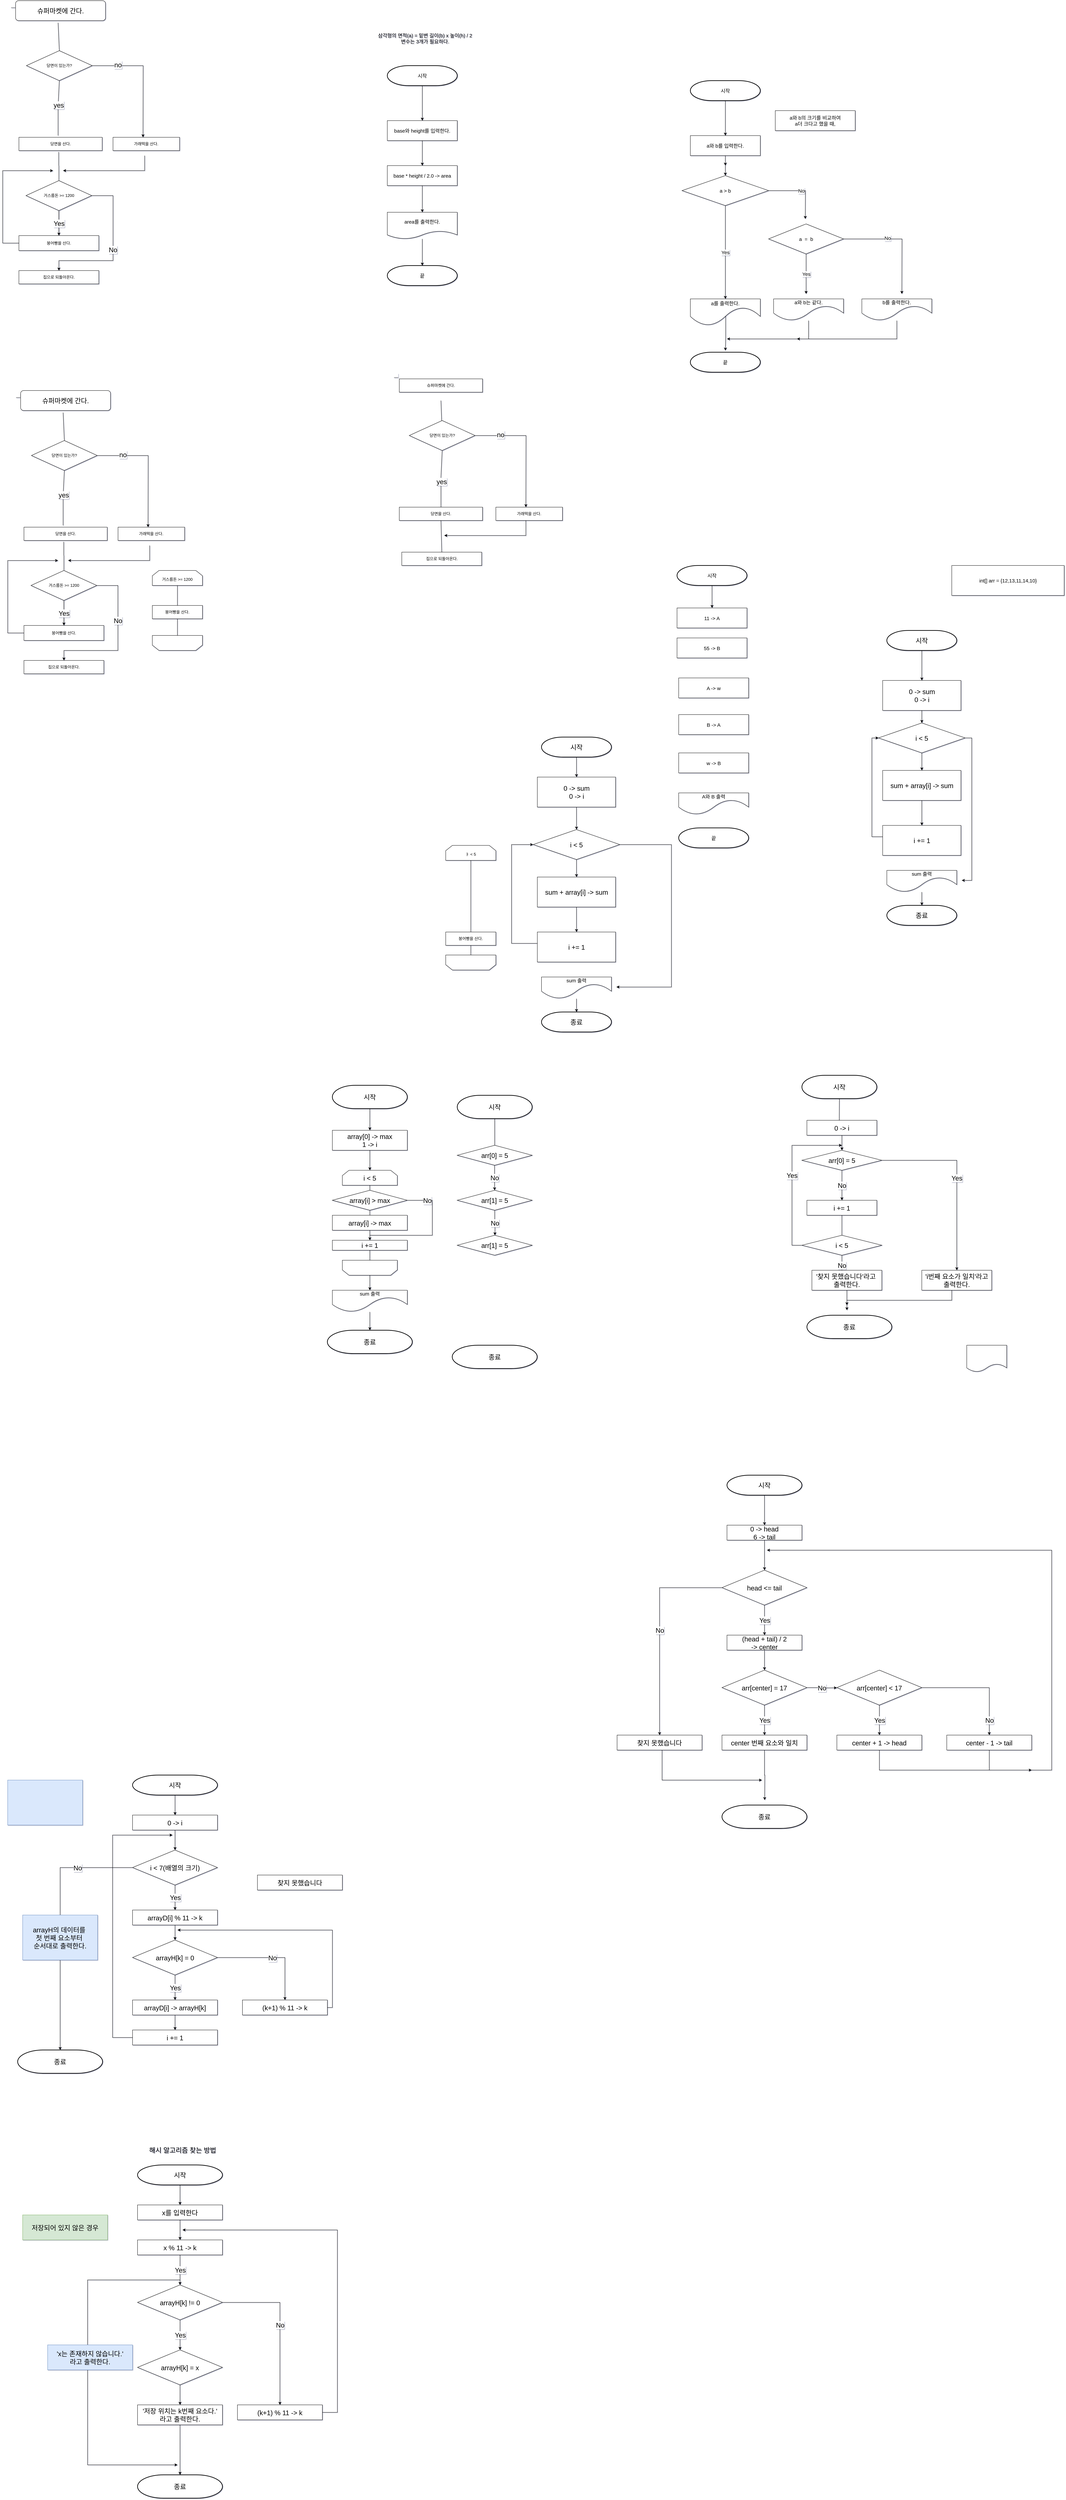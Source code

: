 <mxfile version="15.8.7" type="device"><diagram id="8p1axGhCoxyQh8DrspTt" name="페이지-1"><mxGraphModel dx="3455" dy="4924" grid="1" gridSize="15" guides="0" tooltips="1" connect="1" arrows="1" fold="1" page="1" pageScale="1" pageWidth="827" pageHeight="1169" math="0" shadow="1"><root><mxCell id="0"/><mxCell id="1" parent="0"/><mxCell id="Bi4Jn97HI_WwPAU1cqdb-14" value="__" style="shape=link;html=1;rounded=0;startArrow=none;" edge="1" parent="1"><mxGeometry width="100" relative="1" as="geometry"><mxPoint x="1241" y="15" as="sourcePoint"/><mxPoint x="1241" y="15" as="targetPoint"/></mxGeometry></mxCell><mxCell id="Bi4Jn97HI_WwPAU1cqdb-35" value="슈퍼마켓에 간다." style="rounded=0;whiteSpace=wrap;html=1;" vertex="1" parent="1"><mxGeometry x="1251" y="25" width="250" height="40" as="geometry"/></mxCell><mxCell id="Bi4Jn97HI_WwPAU1cqdb-36" value="당면을 산다." style="rounded=0;whiteSpace=wrap;html=1;" vertex="1" parent="1"><mxGeometry x="1251" y="410" width="250" height="40" as="geometry"/></mxCell><mxCell id="Bi4Jn97HI_WwPAU1cqdb-38" value="" style="shape=link;html=1;rounded=0;startArrow=none;" edge="1" parent="1"><mxGeometry width="100" relative="1" as="geometry"><mxPoint x="150" y="830" as="sourcePoint"/><mxPoint x="150" y="830" as="targetPoint"/></mxGeometry></mxCell><mxCell id="Bi4Jn97HI_WwPAU1cqdb-41" value="집으로 되돌아온다." style="rounded=0;whiteSpace=wrap;html=1;" vertex="1" parent="1"><mxGeometry x="1258.5" y="545" width="240" height="40" as="geometry"/></mxCell><mxCell id="Bi4Jn97HI_WwPAU1cqdb-52" style="edgeStyle=orthogonalEdgeStyle;rounded=0;orthogonalLoop=1;jettySize=auto;html=1;entryX=0.5;entryY=0;entryDx=0;entryDy=0;" edge="1" parent="1" source="Bi4Jn97HI_WwPAU1cqdb-43"><mxGeometry relative="1" as="geometry"><mxPoint x="1631" y="410" as="targetPoint"/></mxGeometry></mxCell><mxCell id="Bi4Jn97HI_WwPAU1cqdb-54" value="no" style="edgeLabel;html=1;align=center;verticalAlign=middle;resizable=0;points=[];spacing=5;fontSize=20;" vertex="1" connectable="0" parent="Bi4Jn97HI_WwPAU1cqdb-52"><mxGeometry x="-0.306" y="3" relative="1" as="geometry"><mxPoint x="-51" as="offset"/></mxGeometry></mxCell><mxCell id="Bi4Jn97HI_WwPAU1cqdb-43" value="당면이 있는가?" style="rhombus;whiteSpace=wrap;html=1;" vertex="1" parent="1"><mxGeometry x="1281" y="150" width="197.5" height="90" as="geometry"/></mxCell><mxCell id="Bi4Jn97HI_WwPAU1cqdb-47" value="" style="endArrow=none;html=1;rounded=0;exitX=0.5;exitY=1;exitDx=0;exitDy=0;entryX=0.5;entryY=0;entryDx=0;entryDy=0;" edge="1" parent="1" source="Bi4Jn97HI_WwPAU1cqdb-43" target="Bi4Jn97HI_WwPAU1cqdb-36"><mxGeometry width="50" height="50" relative="1" as="geometry"><mxPoint x="1351" y="460" as="sourcePoint"/><mxPoint x="1421" y="400" as="targetPoint"/><Array as="points"><mxPoint x="1376" y="320"/></Array></mxGeometry></mxCell><mxCell id="Bi4Jn97HI_WwPAU1cqdb-48" value="yes" style="edgeLabel;html=1;align=center;verticalAlign=middle;resizable=0;points=[];fontSize=20;" vertex="1" connectable="0" parent="Bi4Jn97HI_WwPAU1cqdb-47"><mxGeometry x="0.094" y="2" relative="1" as="geometry"><mxPoint as="offset"/></mxGeometry></mxCell><mxCell id="Bi4Jn97HI_WwPAU1cqdb-49" value="" style="endArrow=none;html=1;rounded=0;exitX=0.5;exitY=0;exitDx=0;exitDy=0;entryX=0.5;entryY=1;entryDx=0;entryDy=0;" edge="1" parent="1" source="Bi4Jn97HI_WwPAU1cqdb-41" target="Bi4Jn97HI_WwPAU1cqdb-36"><mxGeometry width="50" height="50" relative="1" as="geometry"><mxPoint x="1351" y="460" as="sourcePoint"/><mxPoint x="1401" y="410" as="targetPoint"/></mxGeometry></mxCell><mxCell id="Bi4Jn97HI_WwPAU1cqdb-50" value="" style="endArrow=none;html=1;rounded=0;exitX=0.5;exitY=1;exitDx=0;exitDy=0;" edge="1" parent="1" target="Bi4Jn97HI_WwPAU1cqdb-43"><mxGeometry width="50" height="50" relative="1" as="geometry"><mxPoint x="1376" y="90" as="sourcePoint"/><mxPoint x="1401" y="410" as="targetPoint"/></mxGeometry></mxCell><mxCell id="Bi4Jn97HI_WwPAU1cqdb-53" style="edgeStyle=orthogonalEdgeStyle;rounded=0;orthogonalLoop=1;jettySize=auto;html=1;" edge="1" parent="1"><mxGeometry relative="1" as="geometry"><mxPoint x="1386" y="495" as="targetPoint"/><mxPoint x="1631.067" y="450" as="sourcePoint"/><Array as="points"><mxPoint x="1631" y="495"/></Array></mxGeometry></mxCell><mxCell id="Bi4Jn97HI_WwPAU1cqdb-51" value="가래떡을 산다." style="rounded=0;whiteSpace=wrap;html=1;" vertex="1" parent="1"><mxGeometry x="1541" y="410" width="200" height="40" as="geometry"/></mxCell><mxCell id="Bi4Jn97HI_WwPAU1cqdb-60" value="__" style="shape=link;html=1;rounded=0;startArrow=none;" edge="1" parent="1"><mxGeometry width="100" relative="1" as="geometry"><mxPoint x="91.33" y="-1095" as="sourcePoint"/><mxPoint x="91.33" y="-1095" as="targetPoint"/></mxGeometry></mxCell><mxCell id="Bi4Jn97HI_WwPAU1cqdb-62" value="당면을 산다." style="rounded=0;whiteSpace=wrap;html=1;" vertex="1" parent="1"><mxGeometry x="108.83" y="-700" width="250" height="40" as="geometry"/></mxCell><mxCell id="Bi4Jn97HI_WwPAU1cqdb-63" value="집으로 되돌아온다." style="rounded=0;whiteSpace=wrap;html=1;" vertex="1" parent="1"><mxGeometry x="108.78" y="-300" width="240" height="40" as="geometry"/></mxCell><mxCell id="Bi4Jn97HI_WwPAU1cqdb-64" style="edgeStyle=orthogonalEdgeStyle;rounded=0;orthogonalLoop=1;jettySize=auto;html=1;entryX=0.5;entryY=0;entryDx=0;entryDy=0;" edge="1" parent="1" source="Bi4Jn97HI_WwPAU1cqdb-66"><mxGeometry relative="1" as="geometry"><mxPoint x="481.33" y="-700" as="targetPoint"/></mxGeometry></mxCell><mxCell id="Bi4Jn97HI_WwPAU1cqdb-65" value="no" style="edgeLabel;html=1;align=center;verticalAlign=middle;resizable=0;points=[];spacing=5;fontSize=20;" vertex="1" connectable="0" parent="Bi4Jn97HI_WwPAU1cqdb-64"><mxGeometry x="-0.306" y="3" relative="1" as="geometry"><mxPoint x="-51" as="offset"/></mxGeometry></mxCell><mxCell id="Bi4Jn97HI_WwPAU1cqdb-66" value="당면이 있는가?" style="rhombus;whiteSpace=wrap;html=1;" vertex="1" parent="1"><mxGeometry x="131.33" y="-960" width="197.5" height="90" as="geometry"/></mxCell><mxCell id="Bi4Jn97HI_WwPAU1cqdb-67" value="" style="endArrow=none;html=1;rounded=0;exitX=0.5;exitY=1;exitDx=0;exitDy=0;" edge="1" parent="1" source="Bi4Jn97HI_WwPAU1cqdb-66"><mxGeometry width="50" height="50" relative="1" as="geometry"><mxPoint x="201.33" y="-650" as="sourcePoint"/><mxPoint x="226.33" y="-705" as="targetPoint"/><Array as="points"><mxPoint x="226.33" y="-795"/></Array></mxGeometry></mxCell><mxCell id="Bi4Jn97HI_WwPAU1cqdb-68" value="yes" style="edgeLabel;html=1;align=center;verticalAlign=middle;resizable=0;points=[];fontSize=20;" vertex="1" connectable="0" parent="Bi4Jn97HI_WwPAU1cqdb-67"><mxGeometry x="0.094" y="2" relative="1" as="geometry"><mxPoint x="-1" y="-18" as="offset"/></mxGeometry></mxCell><mxCell id="Bi4Jn97HI_WwPAU1cqdb-69" value="" style="endArrow=none;html=1;rounded=0;entryX=0.478;entryY=1.1;entryDx=0;entryDy=0;entryPerimeter=0;" edge="1" parent="1" target="Bi4Jn97HI_WwPAU1cqdb-62"><mxGeometry width="50" height="50" relative="1" as="geometry"><mxPoint x="228.33" y="-615" as="sourcePoint"/><mxPoint x="229.33" y="-645" as="targetPoint"/></mxGeometry></mxCell><mxCell id="Bi4Jn97HI_WwPAU1cqdb-70" value="" style="endArrow=none;html=1;rounded=0;entryX=0.5;entryY=0;entryDx=0;entryDy=0;" edge="1" parent="1" target="Bi4Jn97HI_WwPAU1cqdb-66"><mxGeometry width="50" height="50" relative="1" as="geometry"><mxPoint x="226.33" y="-1044" as="sourcePoint"/><mxPoint x="251.33" y="-700" as="targetPoint"/><Array as="points"/></mxGeometry></mxCell><mxCell id="Bi4Jn97HI_WwPAU1cqdb-71" style="edgeStyle=orthogonalEdgeStyle;rounded=0;orthogonalLoop=1;jettySize=auto;html=1;" edge="1" parent="1"><mxGeometry relative="1" as="geometry"><mxPoint x="241.33" y="-600" as="targetPoint"/><mxPoint x="486.397" y="-645" as="sourcePoint"/><Array as="points"><mxPoint x="486.33" y="-600"/></Array></mxGeometry></mxCell><mxCell id="Bi4Jn97HI_WwPAU1cqdb-72" value="가래떡을 산다." style="rounded=0;whiteSpace=wrap;html=1;" vertex="1" parent="1"><mxGeometry x="391.33" y="-700" width="200" height="40" as="geometry"/></mxCell><mxCell id="Bi4Jn97HI_WwPAU1cqdb-77" style="edgeStyle=orthogonalEdgeStyle;rounded=0;orthogonalLoop=1;jettySize=auto;html=1;fontSize=20;" edge="1" parent="1" source="Bi4Jn97HI_WwPAU1cqdb-73"><mxGeometry relative="1" as="geometry"><mxPoint x="228.78" y="-405" as="targetPoint"/></mxGeometry></mxCell><mxCell id="Bi4Jn97HI_WwPAU1cqdb-81" value="No" style="edgeStyle=orthogonalEdgeStyle;rounded=0;orthogonalLoop=1;jettySize=auto;html=1;fontSize=20;entryX=0.5;entryY=0;entryDx=0;entryDy=0;" edge="1" parent="1" source="Bi4Jn97HI_WwPAU1cqdb-73" target="Bi4Jn97HI_WwPAU1cqdb-63"><mxGeometry relative="1" as="geometry"><mxPoint x="229.33" y="-330" as="targetPoint"/><Array as="points"><mxPoint x="391.33" y="-525"/><mxPoint x="391.33" y="-330"/><mxPoint x="229.33" y="-330"/></Array></mxGeometry></mxCell><mxCell id="Bi4Jn97HI_WwPAU1cqdb-73" value="거스름돈 &amp;gt;= 1200" style="rhombus;whiteSpace=wrap;html=1;" vertex="1" parent="1"><mxGeometry x="130.03" y="-570" width="197.5" height="90" as="geometry"/></mxCell><mxCell id="Bi4Jn97HI_WwPAU1cqdb-85" style="edgeStyle=orthogonalEdgeStyle;rounded=0;orthogonalLoop=1;jettySize=auto;html=1;fontSize=20;" edge="1" parent="1" source="Bi4Jn97HI_WwPAU1cqdb-74"><mxGeometry relative="1" as="geometry"><mxPoint x="211.33" y="-600" as="targetPoint"/><Array as="points"><mxPoint x="60.03" y="-382"/></Array></mxGeometry></mxCell><mxCell id="Bi4Jn97HI_WwPAU1cqdb-74" value="붕어빵을 산다." style="rounded=0;whiteSpace=wrap;html=1;" vertex="1" parent="1"><mxGeometry x="108.78" y="-405" width="240" height="45" as="geometry"/></mxCell><mxCell id="Bi4Jn97HI_WwPAU1cqdb-75" value="Yes" style="endArrow=none;html=1;rounded=0;fontSize=20;exitX=0.5;exitY=0;exitDx=0;exitDy=0;entryX=0.5;entryY=1;entryDx=0;entryDy=0;" edge="1" parent="1" source="Bi4Jn97HI_WwPAU1cqdb-74" target="Bi4Jn97HI_WwPAU1cqdb-73"><mxGeometry width="50" height="50" relative="1" as="geometry"><mxPoint x="271.28" y="-565" as="sourcePoint"/><mxPoint x="321.28" y="-615" as="targetPoint"/><Array as="points"/></mxGeometry></mxCell><mxCell id="Bi4Jn97HI_WwPAU1cqdb-86" value="" style="endArrow=none;html=1;rounded=0;fontSize=20;entryX=0.5;entryY=1;entryDx=0;entryDy=0;exitX=0.5;exitY=0;exitDx=0;exitDy=0;" edge="1" parent="1" source="Bi4Jn97HI_WwPAU1cqdb-73"><mxGeometry width="50" height="50" relative="1" as="geometry"><mxPoint x="229.03" y="-585" as="sourcePoint"/><mxPoint x="228.78" y="-615" as="targetPoint"/></mxGeometry></mxCell><mxCell id="Bi4Jn97HI_WwPAU1cqdb-87" value="슈퍼마켓에 간다." style="rounded=1;whiteSpace=wrap;html=1;fontSize=20;" vertex="1" parent="1"><mxGeometry x="98.83" y="-1110" width="270" height="60" as="geometry"/></mxCell><mxCell id="Bi4Jn97HI_WwPAU1cqdb-89" value="__" style="shape=link;html=1;rounded=0;startArrow=none;" edge="1" parent="1"><mxGeometry width="100" relative="1" as="geometry"><mxPoint x="106.43" y="75" as="sourcePoint"/><mxPoint x="106.43" y="75" as="targetPoint"/></mxGeometry></mxCell><mxCell id="Bi4Jn97HI_WwPAU1cqdb-90" value="당면을 산다." style="rounded=0;whiteSpace=wrap;html=1;" vertex="1" parent="1"><mxGeometry x="123.93" y="470" width="250" height="40" as="geometry"/></mxCell><mxCell id="Bi4Jn97HI_WwPAU1cqdb-91" value="집으로 되돌아온다." style="rounded=0;whiteSpace=wrap;html=1;" vertex="1" parent="1"><mxGeometry x="123.88" y="870" width="240" height="40" as="geometry"/></mxCell><mxCell id="Bi4Jn97HI_WwPAU1cqdb-92" style="edgeStyle=orthogonalEdgeStyle;rounded=0;orthogonalLoop=1;jettySize=auto;html=1;entryX=0.5;entryY=0;entryDx=0;entryDy=0;" edge="1" parent="1" source="Bi4Jn97HI_WwPAU1cqdb-94"><mxGeometry relative="1" as="geometry"><mxPoint x="496.43" y="470" as="targetPoint"/></mxGeometry></mxCell><mxCell id="Bi4Jn97HI_WwPAU1cqdb-93" value="no" style="edgeLabel;html=1;align=center;verticalAlign=middle;resizable=0;points=[];spacing=5;fontSize=20;" vertex="1" connectable="0" parent="Bi4Jn97HI_WwPAU1cqdb-92"><mxGeometry x="-0.306" y="3" relative="1" as="geometry"><mxPoint x="-51" as="offset"/></mxGeometry></mxCell><mxCell id="Bi4Jn97HI_WwPAU1cqdb-94" value="당면이 있는가?" style="rhombus;whiteSpace=wrap;html=1;" vertex="1" parent="1"><mxGeometry x="146.43" y="210" width="197.5" height="90" as="geometry"/></mxCell><mxCell id="Bi4Jn97HI_WwPAU1cqdb-95" value="" style="endArrow=none;html=1;rounded=0;exitX=0.5;exitY=1;exitDx=0;exitDy=0;" edge="1" parent="1" source="Bi4Jn97HI_WwPAU1cqdb-94"><mxGeometry width="50" height="50" relative="1" as="geometry"><mxPoint x="216.43" y="520" as="sourcePoint"/><mxPoint x="241.43" y="465" as="targetPoint"/><Array as="points"><mxPoint x="241.43" y="375"/></Array></mxGeometry></mxCell><mxCell id="Bi4Jn97HI_WwPAU1cqdb-96" value="yes" style="edgeLabel;html=1;align=center;verticalAlign=middle;resizable=0;points=[];fontSize=20;" vertex="1" connectable="0" parent="Bi4Jn97HI_WwPAU1cqdb-95"><mxGeometry x="0.094" y="2" relative="1" as="geometry"><mxPoint x="-1" y="-18" as="offset"/></mxGeometry></mxCell><mxCell id="Bi4Jn97HI_WwPAU1cqdb-97" value="" style="endArrow=none;html=1;rounded=0;entryX=0.478;entryY=1.1;entryDx=0;entryDy=0;entryPerimeter=0;" edge="1" parent="1" target="Bi4Jn97HI_WwPAU1cqdb-90"><mxGeometry width="50" height="50" relative="1" as="geometry"><mxPoint x="243.43" y="555" as="sourcePoint"/><mxPoint x="244.43" y="525" as="targetPoint"/></mxGeometry></mxCell><mxCell id="Bi4Jn97HI_WwPAU1cqdb-98" value="" style="endArrow=none;html=1;rounded=0;entryX=0.5;entryY=0;entryDx=0;entryDy=0;" edge="1" parent="1" target="Bi4Jn97HI_WwPAU1cqdb-94"><mxGeometry width="50" height="50" relative="1" as="geometry"><mxPoint x="241.43" y="126" as="sourcePoint"/><mxPoint x="266.43" y="470" as="targetPoint"/><Array as="points"/></mxGeometry></mxCell><mxCell id="Bi4Jn97HI_WwPAU1cqdb-99" style="edgeStyle=orthogonalEdgeStyle;rounded=0;orthogonalLoop=1;jettySize=auto;html=1;" edge="1" parent="1"><mxGeometry relative="1" as="geometry"><mxPoint x="256.43" y="570" as="targetPoint"/><mxPoint x="501.497" y="525" as="sourcePoint"/><Array as="points"><mxPoint x="501.43" y="570"/></Array></mxGeometry></mxCell><mxCell id="Bi4Jn97HI_WwPAU1cqdb-100" value="가래떡을 산다." style="rounded=0;whiteSpace=wrap;html=1;" vertex="1" parent="1"><mxGeometry x="406.43" y="470" width="200" height="40" as="geometry"/></mxCell><mxCell id="Bi4Jn97HI_WwPAU1cqdb-101" style="edgeStyle=orthogonalEdgeStyle;rounded=0;orthogonalLoop=1;jettySize=auto;html=1;fontSize=20;" edge="1" parent="1" source="Bi4Jn97HI_WwPAU1cqdb-103"><mxGeometry relative="1" as="geometry"><mxPoint x="243.88" y="765" as="targetPoint"/></mxGeometry></mxCell><mxCell id="Bi4Jn97HI_WwPAU1cqdb-102" value="No" style="edgeStyle=orthogonalEdgeStyle;rounded=0;orthogonalLoop=1;jettySize=auto;html=1;fontSize=20;entryX=0.5;entryY=0;entryDx=0;entryDy=0;" edge="1" parent="1" source="Bi4Jn97HI_WwPAU1cqdb-103" target="Bi4Jn97HI_WwPAU1cqdb-91"><mxGeometry x="-0.253" relative="1" as="geometry"><mxPoint x="244.43" y="840" as="targetPoint"/><Array as="points"><mxPoint x="406" y="645"/><mxPoint x="406" y="840"/><mxPoint x="244" y="840"/></Array><mxPoint as="offset"/></mxGeometry></mxCell><mxCell id="Bi4Jn97HI_WwPAU1cqdb-103" value="거스름돈 &amp;gt;= 1200" style="rhombus;whiteSpace=wrap;html=1;" vertex="1" parent="1"><mxGeometry x="145.13" y="600" width="197.5" height="90" as="geometry"/></mxCell><mxCell id="Bi4Jn97HI_WwPAU1cqdb-104" style="edgeStyle=orthogonalEdgeStyle;rounded=0;orthogonalLoop=1;jettySize=auto;html=1;fontSize=20;" edge="1" parent="1" source="Bi4Jn97HI_WwPAU1cqdb-105"><mxGeometry relative="1" as="geometry"><mxPoint x="226.43" y="570" as="targetPoint"/><Array as="points"><mxPoint x="75.13" y="788"/></Array></mxGeometry></mxCell><mxCell id="Bi4Jn97HI_WwPAU1cqdb-105" value="붕어빵을 산다." style="rounded=0;whiteSpace=wrap;html=1;" vertex="1" parent="1"><mxGeometry x="123.88" y="765" width="240" height="45" as="geometry"/></mxCell><mxCell id="Bi4Jn97HI_WwPAU1cqdb-106" value="Yes" style="endArrow=none;html=1;rounded=0;fontSize=20;exitX=0.5;exitY=0;exitDx=0;exitDy=0;entryX=0.5;entryY=1;entryDx=0;entryDy=0;" edge="1" parent="1" source="Bi4Jn97HI_WwPAU1cqdb-105" target="Bi4Jn97HI_WwPAU1cqdb-103"><mxGeometry width="50" height="50" relative="1" as="geometry"><mxPoint x="286.38" y="605" as="sourcePoint"/><mxPoint x="336.38" y="555" as="targetPoint"/><Array as="points"/></mxGeometry></mxCell><mxCell id="Bi4Jn97HI_WwPAU1cqdb-107" value="" style="endArrow=none;html=1;rounded=0;fontSize=20;entryX=0.5;entryY=1;entryDx=0;entryDy=0;exitX=0.5;exitY=0;exitDx=0;exitDy=0;" edge="1" parent="1" source="Bi4Jn97HI_WwPAU1cqdb-103"><mxGeometry width="50" height="50" relative="1" as="geometry"><mxPoint x="244.13" y="585" as="sourcePoint"/><mxPoint x="243.88" y="555" as="targetPoint"/></mxGeometry></mxCell><mxCell id="Bi4Jn97HI_WwPAU1cqdb-108" value="슈퍼마켓에 간다." style="rounded=1;whiteSpace=wrap;html=1;fontSize=20;" vertex="1" parent="1"><mxGeometry x="113.93" y="60" width="270" height="60" as="geometry"/></mxCell><mxCell id="Bi4Jn97HI_WwPAU1cqdb-110" value="&lt;span style=&quot;font-size: 12px&quot;&gt;거스름돈 &amp;gt;= 1200&lt;/span&gt;" style="shape=loopLimit;whiteSpace=wrap;html=1;fontSize=20;" vertex="1" parent="1"><mxGeometry x="509.43" y="600" width="150.57" height="45" as="geometry"/></mxCell><mxCell id="Bi4Jn97HI_WwPAU1cqdb-111" value="" style="shape=loopLimit;whiteSpace=wrap;html=1;fontSize=20;direction=west;" vertex="1" parent="1"><mxGeometry x="509.43" y="795" width="150.57" height="45" as="geometry"/></mxCell><mxCell id="Bi4Jn97HI_WwPAU1cqdb-112" value="붕어빵을 산다." style="rounded=0;whiteSpace=wrap;html=1;" vertex="1" parent="1"><mxGeometry x="509.43" y="705" width="150.57" height="40" as="geometry"/></mxCell><mxCell id="Bi4Jn97HI_WwPAU1cqdb-113" value="" style="endArrow=none;html=1;rounded=0;fontSize=15;exitX=0.5;exitY=0;exitDx=0;exitDy=0;entryX=0.5;entryY=1;entryDx=0;entryDy=0;" edge="1" parent="1" source="Bi4Jn97HI_WwPAU1cqdb-112" target="Bi4Jn97HI_WwPAU1cqdb-110"><mxGeometry width="50" height="50" relative="1" as="geometry"><mxPoint x="559.71" y="695" as="sourcePoint"/><mxPoint x="609.71" y="645" as="targetPoint"/></mxGeometry></mxCell><mxCell id="Bi4Jn97HI_WwPAU1cqdb-115" value="" style="endArrow=none;html=1;rounded=0;fontSize=15;entryX=0.5;entryY=1;entryDx=0;entryDy=0;exitX=0.5;exitY=1;exitDx=0;exitDy=0;" edge="1" parent="1" source="Bi4Jn97HI_WwPAU1cqdb-112" target="Bi4Jn97HI_WwPAU1cqdb-111"><mxGeometry width="50" height="50" relative="1" as="geometry"><mxPoint x="540" y="740" as="sourcePoint"/><mxPoint x="590" y="690" as="targetPoint"/></mxGeometry></mxCell><mxCell id="Bi4Jn97HI_WwPAU1cqdb-126" value="" style="edgeStyle=orthogonalEdgeStyle;rounded=0;orthogonalLoop=1;jettySize=auto;html=1;fontSize=15;" edge="1" parent="1" source="Bi4Jn97HI_WwPAU1cqdb-117" target="Bi4Jn97HI_WwPAU1cqdb-123"><mxGeometry relative="1" as="geometry"/></mxCell><mxCell id="Bi4Jn97HI_WwPAU1cqdb-117" value="base와 height를 입력한다." style="rounded=0;whiteSpace=wrap;html=1;fontSize=15;" vertex="1" parent="1"><mxGeometry x="1215" y="-750" width="210" height="60" as="geometry"/></mxCell><mxCell id="Bi4Jn97HI_WwPAU1cqdb-118" value="삼각형의 면적(a) = 밑변 길이(b) x 높이(h) / 2&lt;br&gt;변수는 3개가 필요하다." style="text;html=1;align=center;verticalAlign=middle;resizable=0;points=[];autosize=1;strokeColor=none;fillColor=none;fontSize=15;" vertex="1" parent="1"><mxGeometry x="1170" y="-1020" width="315" height="45" as="geometry"/></mxCell><mxCell id="Bi4Jn97HI_WwPAU1cqdb-128" value="" style="edgeStyle=orthogonalEdgeStyle;rounded=0;orthogonalLoop=1;jettySize=auto;html=1;fontSize=15;" edge="1" parent="1" source="Bi4Jn97HI_WwPAU1cqdb-119" target="Bi4Jn97HI_WwPAU1cqdb-122"><mxGeometry relative="1" as="geometry"/></mxCell><mxCell id="Bi4Jn97HI_WwPAU1cqdb-119" value="area를 출력한다." style="shape=document;whiteSpace=wrap;html=1;boundedLbl=1;fontSize=15;" vertex="1" parent="1"><mxGeometry x="1215" y="-475" width="210" height="80" as="geometry"/></mxCell><mxCell id="Bi4Jn97HI_WwPAU1cqdb-120" value="" style="endArrow=none;html=1;rounded=0;fontSize=15;entryX=0.5;entryY=1;entryDx=0;entryDy=0;" edge="1" parent="1" source="Bi4Jn97HI_WwPAU1cqdb-117"><mxGeometry width="50" height="50" relative="1" as="geometry"><mxPoint x="1245" y="-670" as="sourcePoint"/><mxPoint x="1320" y="-855" as="targetPoint"/></mxGeometry></mxCell><mxCell id="Bi4Jn97HI_WwPAU1cqdb-125" value="" style="edgeStyle=orthogonalEdgeStyle;rounded=0;orthogonalLoop=1;jettySize=auto;html=1;fontSize=15;" edge="1" parent="1" source="Bi4Jn97HI_WwPAU1cqdb-121" target="Bi4Jn97HI_WwPAU1cqdb-117"><mxGeometry relative="1" as="geometry"/></mxCell><mxCell id="Bi4Jn97HI_WwPAU1cqdb-121" value="시작" style="strokeWidth=2;html=1;shape=mxgraph.flowchart.terminator;whiteSpace=wrap;fontSize=15;" vertex="1" parent="1"><mxGeometry x="1215" y="-915" width="210" height="60" as="geometry"/></mxCell><mxCell id="Bi4Jn97HI_WwPAU1cqdb-122" value="끝" style="strokeWidth=2;html=1;shape=mxgraph.flowchart.terminator;whiteSpace=wrap;fontSize=15;" vertex="1" parent="1"><mxGeometry x="1215" y="-315" width="210" height="60" as="geometry"/></mxCell><mxCell id="Bi4Jn97HI_WwPAU1cqdb-127" value="" style="edgeStyle=orthogonalEdgeStyle;rounded=0;orthogonalLoop=1;jettySize=auto;html=1;fontSize=15;" edge="1" parent="1" source="Bi4Jn97HI_WwPAU1cqdb-123" target="Bi4Jn97HI_WwPAU1cqdb-119"><mxGeometry relative="1" as="geometry"/></mxCell><mxCell id="Bi4Jn97HI_WwPAU1cqdb-123" value="base * height / 2.0 -&amp;gt; area" style="rounded=0;whiteSpace=wrap;html=1;fontSize=15;" vertex="1" parent="1"><mxGeometry x="1215" y="-615" width="210" height="60" as="geometry"/></mxCell><mxCell id="Bi4Jn97HI_WwPAU1cqdb-138" value="" style="edgeStyle=orthogonalEdgeStyle;rounded=0;orthogonalLoop=1;jettySize=auto;html=1;fontSize=15;" edge="1" parent="1" source="Bi4Jn97HI_WwPAU1cqdb-130" target="Bi4Jn97HI_WwPAU1cqdb-132"><mxGeometry relative="1" as="geometry"/></mxCell><mxCell id="Bi4Jn97HI_WwPAU1cqdb-130" value="시작" style="strokeWidth=2;html=1;shape=mxgraph.flowchart.terminator;whiteSpace=wrap;fontSize=15;" vertex="1" parent="1"><mxGeometry x="2125" y="-870" width="210" height="60" as="geometry"/></mxCell><mxCell id="Bi4Jn97HI_WwPAU1cqdb-131" value="끝" style="strokeWidth=2;html=1;shape=mxgraph.flowchart.terminator;whiteSpace=wrap;fontSize=15;" vertex="1" parent="1"><mxGeometry x="2125" y="-55" width="210" height="60" as="geometry"/></mxCell><mxCell id="Bi4Jn97HI_WwPAU1cqdb-137" value="" style="edgeStyle=orthogonalEdgeStyle;rounded=0;orthogonalLoop=1;jettySize=auto;html=1;fontSize=15;" edge="1" parent="1" source="Bi4Jn97HI_WwPAU1cqdb-132"><mxGeometry relative="1" as="geometry"><mxPoint x="2230" y="-615" as="targetPoint"/></mxGeometry></mxCell><mxCell id="Bi4Jn97HI_WwPAU1cqdb-144" style="edgeStyle=orthogonalEdgeStyle;rounded=0;orthogonalLoop=1;jettySize=auto;html=1;entryX=0.5;entryY=0;entryDx=0;entryDy=0;fontSize=15;" edge="1" parent="1" source="Bi4Jn97HI_WwPAU1cqdb-132" target="Bi4Jn97HI_WwPAU1cqdb-143"><mxGeometry relative="1" as="geometry"/></mxCell><mxCell id="Bi4Jn97HI_WwPAU1cqdb-132" value="a와 b를 입력한다." style="rounded=0;whiteSpace=wrap;html=1;fontSize=15;" vertex="1" parent="1"><mxGeometry x="2125" y="-705" width="210" height="60" as="geometry"/></mxCell><mxCell id="Bi4Jn97HI_WwPAU1cqdb-136" value="Yes" style="edgeStyle=orthogonalEdgeStyle;rounded=0;orthogonalLoop=1;jettySize=auto;html=1;fontSize=15;exitX=0.5;exitY=1;exitDx=0;exitDy=0;" edge="1" parent="1" source="Bi4Jn97HI_WwPAU1cqdb-143" target="Bi4Jn97HI_WwPAU1cqdb-134"><mxGeometry relative="1" as="geometry"><mxPoint x="2230" y="-480" as="sourcePoint"/></mxGeometry></mxCell><mxCell id="Bi4Jn97HI_WwPAU1cqdb-141" value="No" style="edgeStyle=orthogonalEdgeStyle;rounded=0;orthogonalLoop=1;jettySize=auto;html=1;fontSize=15;exitX=1;exitY=0.5;exitDx=0;exitDy=0;" edge="1" parent="1" source="Bi4Jn97HI_WwPAU1cqdb-143"><mxGeometry relative="1" as="geometry"><mxPoint x="2470" y="-455" as="targetPoint"/><mxPoint x="2380" y="-540" as="sourcePoint"/></mxGeometry></mxCell><mxCell id="Bi4Jn97HI_WwPAU1cqdb-133" value="a와 b의 크기를 비교하여&lt;br&gt;a더 크다고 했을 때," style="rounded=0;whiteSpace=wrap;html=1;fontSize=15;" vertex="1" parent="1"><mxGeometry x="2380" y="-780" width="240" height="60" as="geometry"/></mxCell><mxCell id="Bi4Jn97HI_WwPAU1cqdb-139" value="" style="edgeStyle=orthogonalEdgeStyle;rounded=0;orthogonalLoop=1;jettySize=auto;html=1;fontSize=15;exitX=0.505;exitY=0.65;exitDx=0;exitDy=0;exitPerimeter=0;" edge="1" parent="1" source="Bi4Jn97HI_WwPAU1cqdb-134"><mxGeometry relative="1" as="geometry"><mxPoint x="2230" y="-60" as="targetPoint"/></mxGeometry></mxCell><mxCell id="Bi4Jn97HI_WwPAU1cqdb-134" value="a를 출력한다." style="shape=document;whiteSpace=wrap;html=1;boundedLbl=1;fontSize=15;size=0.688;" vertex="1" parent="1"><mxGeometry x="2125" y="-215" width="210" height="80" as="geometry"/></mxCell><mxCell id="Bi4Jn97HI_WwPAU1cqdb-154" style="edgeStyle=orthogonalEdgeStyle;rounded=0;orthogonalLoop=1;jettySize=auto;html=1;fontSize=15;" edge="1" parent="1" source="Bi4Jn97HI_WwPAU1cqdb-135"><mxGeometry relative="1" as="geometry"><mxPoint x="2235" y="-95" as="targetPoint"/><Array as="points"><mxPoint x="2480" y="-95"/></Array></mxGeometry></mxCell><mxCell id="Bi4Jn97HI_WwPAU1cqdb-135" value="a와 b는 같다." style="shape=document;whiteSpace=wrap;html=1;boundedLbl=1;fontSize=15;size=0.688;" vertex="1" parent="1"><mxGeometry x="2375" y="-215" width="210" height="65" as="geometry"/></mxCell><mxCell id="Bi4Jn97HI_WwPAU1cqdb-143" value="a &amp;gt; b" style="rhombus;whiteSpace=wrap;html=1;fontSize=15;" vertex="1" parent="1"><mxGeometry x="2100" y="-585" width="260" height="90" as="geometry"/></mxCell><mxCell id="Bi4Jn97HI_WwPAU1cqdb-151" value="Yes" style="edgeStyle=orthogonalEdgeStyle;rounded=0;orthogonalLoop=1;jettySize=auto;html=1;fontSize=15;" edge="1" parent="1" source="Bi4Jn97HI_WwPAU1cqdb-147"><mxGeometry relative="1" as="geometry"><mxPoint x="2472.5" y="-230" as="targetPoint"/></mxGeometry></mxCell><mxCell id="Bi4Jn97HI_WwPAU1cqdb-152" style="edgeStyle=orthogonalEdgeStyle;rounded=0;orthogonalLoop=1;jettySize=auto;html=1;fontSize=15;" edge="1" parent="1" source="Bi4Jn97HI_WwPAU1cqdb-147"><mxGeometry relative="1" as="geometry"><mxPoint x="2760" y="-230" as="targetPoint"/></mxGeometry></mxCell><mxCell id="Bi4Jn97HI_WwPAU1cqdb-153" value="No" style="edgeLabel;html=1;align=center;verticalAlign=middle;resizable=0;points=[];fontSize=15;" vertex="1" connectable="0" parent="Bi4Jn97HI_WwPAU1cqdb-152"><mxGeometry x="-0.224" y="3" relative="1" as="geometry"><mxPoint as="offset"/></mxGeometry></mxCell><mxCell id="Bi4Jn97HI_WwPAU1cqdb-147" value="a&amp;nbsp; =&amp;nbsp; b" style="rhombus;whiteSpace=wrap;html=1;fontSize=15;" vertex="1" parent="1"><mxGeometry x="2360" y="-440" width="225" height="90" as="geometry"/></mxCell><mxCell id="Bi4Jn97HI_WwPAU1cqdb-155" style="edgeStyle=orthogonalEdgeStyle;rounded=0;orthogonalLoop=1;jettySize=auto;html=1;fontSize=15;" edge="1" parent="1" source="Bi4Jn97HI_WwPAU1cqdb-148"><mxGeometry relative="1" as="geometry"><mxPoint x="2445" y="-95" as="targetPoint"/><Array as="points"><mxPoint x="2745" y="-95"/></Array></mxGeometry></mxCell><mxCell id="Bi4Jn97HI_WwPAU1cqdb-148" value="b를 출력한다." style="shape=document;whiteSpace=wrap;html=1;boundedLbl=1;fontSize=15;size=0.688;" vertex="1" parent="1"><mxGeometry x="2640" y="-215" width="210" height="65" as="geometry"/></mxCell><mxCell id="Bi4Jn97HI_WwPAU1cqdb-168" value="" style="edgeStyle=orthogonalEdgeStyle;rounded=0;orthogonalLoop=1;jettySize=auto;html=1;fontSize=15;" edge="1" parent="1" source="Bi4Jn97HI_WwPAU1cqdb-156" target="Bi4Jn97HI_WwPAU1cqdb-159"><mxGeometry relative="1" as="geometry"/></mxCell><mxCell id="Bi4Jn97HI_WwPAU1cqdb-156" value="시작" style="strokeWidth=2;html=1;shape=mxgraph.flowchart.terminator;whiteSpace=wrap;fontSize=15;" vertex="1" parent="1"><mxGeometry x="2085" y="585" width="210" height="60" as="geometry"/></mxCell><mxCell id="Bi4Jn97HI_WwPAU1cqdb-158" value="끝" style="strokeWidth=2;html=1;shape=mxgraph.flowchart.terminator;whiteSpace=wrap;fontSize=15;" vertex="1" parent="1"><mxGeometry x="2090" y="1372.5" width="210" height="60" as="geometry"/></mxCell><mxCell id="Bi4Jn97HI_WwPAU1cqdb-159" value="11 -&amp;gt; A" style="rounded=0;whiteSpace=wrap;html=1;fontSize=15;" vertex="1" parent="1"><mxGeometry x="2085" y="712.5" width="210" height="60" as="geometry"/></mxCell><mxCell id="Bi4Jn97HI_WwPAU1cqdb-177" value="" style="edgeStyle=orthogonalEdgeStyle;rounded=0;orthogonalLoop=1;jettySize=auto;html=1;fontSize=20;" edge="1" parent="1" source="Bi4Jn97HI_WwPAU1cqdb-160" target="Bi4Jn97HI_WwPAU1cqdb-173"><mxGeometry relative="1" as="geometry"/></mxCell><mxCell id="Bi4Jn97HI_WwPAU1cqdb-181" style="edgeStyle=orthogonalEdgeStyle;rounded=0;orthogonalLoop=1;jettySize=auto;html=1;fontSize=20;" edge="1" parent="1" source="Bi4Jn97HI_WwPAU1cqdb-160"><mxGeometry relative="1" as="geometry"><mxPoint x="2940" y="1530" as="targetPoint"/><Array as="points"><mxPoint x="2970" y="1103"/><mxPoint x="2970" y="1530"/></Array></mxGeometry></mxCell><mxCell id="Bi4Jn97HI_WwPAU1cqdb-160" value="&lt;font style=&quot;font-size: 20px&quot;&gt;i &amp;lt; 5&lt;/font&gt;" style="rhombus;whiteSpace=wrap;html=1;fontSize=15;" vertex="1" parent="1"><mxGeometry x="2690" y="1057.5" width="260" height="90" as="geometry"/></mxCell><mxCell id="Bi4Jn97HI_WwPAU1cqdb-161" value="A와 B 출력" style="shape=document;whiteSpace=wrap;html=1;boundedLbl=1;fontSize=15;size=0.688;" vertex="1" parent="1"><mxGeometry x="2090" y="1267.5" width="210" height="65" as="geometry"/></mxCell><mxCell id="Bi4Jn97HI_WwPAU1cqdb-162" value="55 -&amp;gt; B" style="rounded=0;whiteSpace=wrap;html=1;fontSize=15;" vertex="1" parent="1"><mxGeometry x="2085" y="802.5" width="210" height="60" as="geometry"/></mxCell><mxCell id="Bi4Jn97HI_WwPAU1cqdb-163" value="A -&amp;gt; w" style="rounded=0;whiteSpace=wrap;html=1;fontSize=15;" vertex="1" parent="1"><mxGeometry x="2090" y="922.5" width="210" height="60" as="geometry"/></mxCell><mxCell id="Bi4Jn97HI_WwPAU1cqdb-164" value="B -&amp;gt; A" style="rounded=0;whiteSpace=wrap;html=1;fontSize=15;" vertex="1" parent="1"><mxGeometry x="2090" y="1032.5" width="210" height="60" as="geometry"/></mxCell><mxCell id="Bi4Jn97HI_WwPAU1cqdb-165" value="w -&amp;gt; B" style="rounded=0;whiteSpace=wrap;html=1;fontSize=15;" vertex="1" parent="1"><mxGeometry x="2090" y="1147.5" width="210" height="60" as="geometry"/></mxCell><mxCell id="Bi4Jn97HI_WwPAU1cqdb-175" value="" style="edgeStyle=orthogonalEdgeStyle;rounded=0;orthogonalLoop=1;jettySize=auto;html=1;fontSize=20;" edge="1" parent="1" source="Bi4Jn97HI_WwPAU1cqdb-169" target="Bi4Jn97HI_WwPAU1cqdb-172"><mxGeometry relative="1" as="geometry"/></mxCell><mxCell id="Bi4Jn97HI_WwPAU1cqdb-169" value="&lt;font style=&quot;font-size: 20px&quot;&gt;시작&lt;/font&gt;" style="strokeWidth=2;html=1;shape=mxgraph.flowchart.terminator;whiteSpace=wrap;fontSize=15;" vertex="1" parent="1"><mxGeometry x="2715" y="780" width="210" height="60" as="geometry"/></mxCell><mxCell id="Bi4Jn97HI_WwPAU1cqdb-170" value="&lt;font style=&quot;font-size: 20px&quot;&gt;종료&lt;/font&gt;" style="strokeWidth=2;html=1;shape=mxgraph.flowchart.terminator;whiteSpace=wrap;fontSize=15;" vertex="1" parent="1"><mxGeometry x="2715" y="1605" width="210" height="60" as="geometry"/></mxCell><mxCell id="Bi4Jn97HI_WwPAU1cqdb-171" value="int[] arr = {12,13,11,14,10}" style="rounded=0;whiteSpace=wrap;html=1;fontSize=15;" vertex="1" parent="1"><mxGeometry x="2910" y="585" width="337.5" height="90" as="geometry"/></mxCell><mxCell id="Bi4Jn97HI_WwPAU1cqdb-176" value="" style="edgeStyle=orthogonalEdgeStyle;rounded=0;orthogonalLoop=1;jettySize=auto;html=1;fontSize=20;" edge="1" parent="1" source="Bi4Jn97HI_WwPAU1cqdb-172" target="Bi4Jn97HI_WwPAU1cqdb-160"><mxGeometry relative="1" as="geometry"/></mxCell><mxCell id="Bi4Jn97HI_WwPAU1cqdb-172" value="&lt;font style=&quot;font-size: 20px&quot;&gt;0 -&amp;gt; sum&lt;br&gt;0 -&amp;gt; i&lt;/font&gt;" style="rounded=0;whiteSpace=wrap;html=1;fontSize=15;" vertex="1" parent="1"><mxGeometry x="2702.5" y="930" width="235" height="90" as="geometry"/></mxCell><mxCell id="Bi4Jn97HI_WwPAU1cqdb-178" value="" style="edgeStyle=orthogonalEdgeStyle;rounded=0;orthogonalLoop=1;jettySize=auto;html=1;fontSize=20;" edge="1" parent="1" source="Bi4Jn97HI_WwPAU1cqdb-173" target="Bi4Jn97HI_WwPAU1cqdb-174"><mxGeometry relative="1" as="geometry"><Array as="points"><mxPoint x="2820" y="1350"/><mxPoint x="2820" y="1350"/></Array></mxGeometry></mxCell><mxCell id="Bi4Jn97HI_WwPAU1cqdb-173" value="&lt;font style=&quot;font-size: 20px&quot;&gt;sum + array[i] -&amp;gt; sum&lt;/font&gt;" style="rounded=0;whiteSpace=wrap;html=1;fontSize=15;" vertex="1" parent="1"><mxGeometry x="2702.5" y="1200" width="235" height="90" as="geometry"/></mxCell><mxCell id="Bi4Jn97HI_WwPAU1cqdb-179" style="edgeStyle=orthogonalEdgeStyle;rounded=0;orthogonalLoop=1;jettySize=auto;html=1;fontSize=20;entryX=0;entryY=0.5;entryDx=0;entryDy=0;" edge="1" parent="1" source="Bi4Jn97HI_WwPAU1cqdb-174" target="Bi4Jn97HI_WwPAU1cqdb-160"><mxGeometry relative="1" as="geometry"><mxPoint x="2640" y="1170" as="targetPoint"/><Array as="points"><mxPoint x="2670" y="1399"/><mxPoint x="2670" y="1103"/></Array></mxGeometry></mxCell><mxCell id="Bi4Jn97HI_WwPAU1cqdb-174" value="&lt;font style=&quot;font-size: 20px&quot;&gt;i += 1&lt;br&gt;&lt;/font&gt;" style="rounded=0;whiteSpace=wrap;html=1;fontSize=15;" vertex="1" parent="1"><mxGeometry x="2702.5" y="1365" width="235" height="90" as="geometry"/></mxCell><mxCell id="Bi4Jn97HI_WwPAU1cqdb-184" value="" style="edgeStyle=orthogonalEdgeStyle;rounded=0;orthogonalLoop=1;jettySize=auto;html=1;fontSize=20;" edge="1" parent="1" source="Bi4Jn97HI_WwPAU1cqdb-180" target="Bi4Jn97HI_WwPAU1cqdb-170"><mxGeometry relative="1" as="geometry"/></mxCell><mxCell id="Bi4Jn97HI_WwPAU1cqdb-180" value="sum 출력" style="shape=document;whiteSpace=wrap;html=1;boundedLbl=1;fontSize=15;size=0.688;" vertex="1" parent="1"><mxGeometry x="2715" y="1500" width="210" height="65" as="geometry"/></mxCell><mxCell id="Bi4Jn97HI_WwPAU1cqdb-199" value="" style="edgeStyle=orthogonalEdgeStyle;rounded=0;orthogonalLoop=1;jettySize=auto;html=1;fontSize=20;" edge="1" parent="1" source="Bi4Jn97HI_WwPAU1cqdb-201" target="Bi4Jn97HI_WwPAU1cqdb-208"><mxGeometry relative="1" as="geometry"/></mxCell><mxCell id="Bi4Jn97HI_WwPAU1cqdb-200" style="edgeStyle=orthogonalEdgeStyle;rounded=0;orthogonalLoop=1;jettySize=auto;html=1;fontSize=20;" edge="1" parent="1" source="Bi4Jn97HI_WwPAU1cqdb-201"><mxGeometry relative="1" as="geometry"><mxPoint x="1903.0" y="1850" as="targetPoint"/><Array as="points"><mxPoint x="2068" y="1423"/><mxPoint x="2068" y="1850"/><mxPoint x="1948" y="1850"/></Array></mxGeometry></mxCell><mxCell id="Bi4Jn97HI_WwPAU1cqdb-201" value="&lt;font style=&quot;font-size: 20px&quot;&gt;i &amp;lt; 5&lt;/font&gt;" style="rhombus;whiteSpace=wrap;html=1;fontSize=15;" vertex="1" parent="1"><mxGeometry x="1653" y="1377.5" width="260" height="90" as="geometry"/></mxCell><mxCell id="Bi4Jn97HI_WwPAU1cqdb-202" value="" style="edgeStyle=orthogonalEdgeStyle;rounded=0;orthogonalLoop=1;jettySize=auto;html=1;fontSize=20;" edge="1" parent="1" source="Bi4Jn97HI_WwPAU1cqdb-203" target="Bi4Jn97HI_WwPAU1cqdb-206"><mxGeometry relative="1" as="geometry"/></mxCell><mxCell id="Bi4Jn97HI_WwPAU1cqdb-203" value="&lt;font style=&quot;font-size: 20px&quot;&gt;시작&lt;/font&gt;" style="strokeWidth=2;html=1;shape=mxgraph.flowchart.terminator;whiteSpace=wrap;fontSize=15;" vertex="1" parent="1"><mxGeometry x="1678" y="1100" width="210" height="60" as="geometry"/></mxCell><mxCell id="Bi4Jn97HI_WwPAU1cqdb-204" value="&lt;font style=&quot;font-size: 20px&quot;&gt;종료&lt;/font&gt;" style="strokeWidth=2;html=1;shape=mxgraph.flowchart.terminator;whiteSpace=wrap;fontSize=15;" vertex="1" parent="1"><mxGeometry x="1678" y="1925" width="210" height="60" as="geometry"/></mxCell><mxCell id="Bi4Jn97HI_WwPAU1cqdb-205" value="" style="edgeStyle=orthogonalEdgeStyle;rounded=0;orthogonalLoop=1;jettySize=auto;html=1;fontSize=20;" edge="1" parent="1" source="Bi4Jn97HI_WwPAU1cqdb-206" target="Bi4Jn97HI_WwPAU1cqdb-201"><mxGeometry relative="1" as="geometry"/></mxCell><mxCell id="Bi4Jn97HI_WwPAU1cqdb-206" value="&lt;font style=&quot;font-size: 20px&quot;&gt;0 -&amp;gt; sum&lt;br&gt;0 -&amp;gt; i&lt;/font&gt;" style="rounded=0;whiteSpace=wrap;html=1;fontSize=15;" vertex="1" parent="1"><mxGeometry x="1665.5" y="1220" width="235" height="90" as="geometry"/></mxCell><mxCell id="Bi4Jn97HI_WwPAU1cqdb-207" value="" style="edgeStyle=orthogonalEdgeStyle;rounded=0;orthogonalLoop=1;jettySize=auto;html=1;fontSize=20;" edge="1" parent="1" source="Bi4Jn97HI_WwPAU1cqdb-208" target="Bi4Jn97HI_WwPAU1cqdb-210"><mxGeometry relative="1" as="geometry"><Array as="points"><mxPoint x="1783" y="1670"/><mxPoint x="1783" y="1670"/></Array></mxGeometry></mxCell><mxCell id="Bi4Jn97HI_WwPAU1cqdb-208" value="&lt;font style=&quot;font-size: 20px&quot;&gt;sum + array[i] -&amp;gt; sum&lt;/font&gt;" style="rounded=0;whiteSpace=wrap;html=1;fontSize=15;" vertex="1" parent="1"><mxGeometry x="1665.5" y="1520" width="235" height="90" as="geometry"/></mxCell><mxCell id="Bi4Jn97HI_WwPAU1cqdb-209" style="edgeStyle=orthogonalEdgeStyle;rounded=0;orthogonalLoop=1;jettySize=auto;html=1;fontSize=20;entryX=0;entryY=0.5;entryDx=0;entryDy=0;" edge="1" parent="1" source="Bi4Jn97HI_WwPAU1cqdb-210" target="Bi4Jn97HI_WwPAU1cqdb-201"><mxGeometry relative="1" as="geometry"><mxPoint x="1603" y="1490" as="targetPoint"/><Array as="points"><mxPoint x="1588" y="1719"/><mxPoint x="1588" y="1423"/></Array></mxGeometry></mxCell><mxCell id="Bi4Jn97HI_WwPAU1cqdb-210" value="&lt;font style=&quot;font-size: 20px&quot;&gt;i += 1&lt;br&gt;&lt;/font&gt;" style="rounded=0;whiteSpace=wrap;html=1;fontSize=15;" vertex="1" parent="1"><mxGeometry x="1665.5" y="1685" width="235" height="90" as="geometry"/></mxCell><mxCell id="Bi4Jn97HI_WwPAU1cqdb-211" value="" style="edgeStyle=orthogonalEdgeStyle;rounded=0;orthogonalLoop=1;jettySize=auto;html=1;fontSize=20;" edge="1" parent="1" source="Bi4Jn97HI_WwPAU1cqdb-212" target="Bi4Jn97HI_WwPAU1cqdb-204"><mxGeometry relative="1" as="geometry"/></mxCell><mxCell id="Bi4Jn97HI_WwPAU1cqdb-212" value="sum 출력" style="shape=document;whiteSpace=wrap;html=1;boundedLbl=1;fontSize=15;size=0.688;" vertex="1" parent="1"><mxGeometry x="1678" y="1820" width="210" height="65" as="geometry"/></mxCell><mxCell id="Bi4Jn97HI_WwPAU1cqdb-213" value="&lt;span style=&quot;font-size: 12px&quot;&gt;ㅑ &amp;lt; 5&lt;/span&gt;" style="shape=loopLimit;whiteSpace=wrap;html=1;fontSize=20;" vertex="1" parent="1"><mxGeometry x="1390.43" y="1425" width="150.57" height="45" as="geometry"/></mxCell><mxCell id="Bi4Jn97HI_WwPAU1cqdb-214" value="" style="shape=loopLimit;whiteSpace=wrap;html=1;fontSize=20;direction=west;" vertex="1" parent="1"><mxGeometry x="1390.43" y="1754" width="150.57" height="45" as="geometry"/></mxCell><mxCell id="Bi4Jn97HI_WwPAU1cqdb-215" value="붕어빵을 산다." style="rounded=0;whiteSpace=wrap;html=1;" vertex="1" parent="1"><mxGeometry x="1390.43" y="1685" width="150.57" height="40" as="geometry"/></mxCell><mxCell id="Bi4Jn97HI_WwPAU1cqdb-216" value="" style="endArrow=none;html=1;rounded=0;fontSize=15;exitX=0.5;exitY=0;exitDx=0;exitDy=0;entryX=0.5;entryY=1;entryDx=0;entryDy=0;" edge="1" parent="1" source="Bi4Jn97HI_WwPAU1cqdb-215" target="Bi4Jn97HI_WwPAU1cqdb-213"><mxGeometry width="50" height="50" relative="1" as="geometry"><mxPoint x="1440.71" y="1520" as="sourcePoint"/><mxPoint x="1490.71" y="1470" as="targetPoint"/></mxGeometry></mxCell><mxCell id="Bi4Jn97HI_WwPAU1cqdb-217" value="" style="endArrow=none;html=1;rounded=0;fontSize=15;entryX=0.5;entryY=1;entryDx=0;entryDy=0;exitX=0.5;exitY=1;exitDx=0;exitDy=0;" edge="1" parent="1" source="Bi4Jn97HI_WwPAU1cqdb-215" target="Bi4Jn97HI_WwPAU1cqdb-214"><mxGeometry width="50" height="50" relative="1" as="geometry"><mxPoint x="1421" y="1565" as="sourcePoint"/><mxPoint x="1471" y="1515" as="targetPoint"/></mxGeometry></mxCell><mxCell id="Bi4Jn97HI_WwPAU1cqdb-218" value="&lt;span style=&quot;font-size: 20px&quot;&gt;종료&lt;/span&gt;" style="strokeWidth=2;html=1;shape=mxgraph.flowchart.terminator;whiteSpace=wrap;fontSize=15;" vertex="1" parent="1"><mxGeometry x="1035" y="2880" width="255" height="70" as="geometry"/></mxCell><mxCell id="Bi4Jn97HI_WwPAU1cqdb-226" value="" style="edgeStyle=orthogonalEdgeStyle;rounded=0;orthogonalLoop=1;jettySize=auto;html=1;fontSize=20;" edge="1" parent="1" source="Bi4Jn97HI_WwPAU1cqdb-219" target="Bi4Jn97HI_WwPAU1cqdb-220"><mxGeometry relative="1" as="geometry"/></mxCell><mxCell id="Bi4Jn97HI_WwPAU1cqdb-219" value="&lt;font style=&quot;font-size: 20px&quot;&gt;시작&lt;/font&gt;" style="strokeWidth=2;html=1;shape=mxgraph.flowchart.terminator;whiteSpace=wrap;fontSize=15;" vertex="1" parent="1"><mxGeometry x="1050" y="2145" width="225" height="70" as="geometry"/></mxCell><mxCell id="Bi4Jn97HI_WwPAU1cqdb-242" style="edgeStyle=orthogonalEdgeStyle;rounded=0;orthogonalLoop=1;jettySize=auto;html=1;entryX=0.5;entryY=0;entryDx=0;entryDy=0;fontSize=20;" edge="1" parent="1" source="Bi4Jn97HI_WwPAU1cqdb-220" target="Bi4Jn97HI_WwPAU1cqdb-228"><mxGeometry relative="1" as="geometry"/></mxCell><mxCell id="Bi4Jn97HI_WwPAU1cqdb-220" value="&lt;span style=&quot;font-size: 20px&quot;&gt;array[0] -&amp;gt; max&lt;br&gt;1 -&amp;gt; i&lt;br&gt;&lt;/span&gt;" style="rounded=0;whiteSpace=wrap;html=1;fontSize=15;" vertex="1" parent="1"><mxGeometry x="1050" y="2280" width="225" height="60" as="geometry"/></mxCell><mxCell id="Bi4Jn97HI_WwPAU1cqdb-247" value="No" style="edgeStyle=orthogonalEdgeStyle;rounded=0;orthogonalLoop=1;jettySize=auto;html=1;entryX=0.5;entryY=0;entryDx=0;entryDy=0;fontSize=20;" edge="1" parent="1" source="Bi4Jn97HI_WwPAU1cqdb-221" target="Bi4Jn97HI_WwPAU1cqdb-223"><mxGeometry x="-0.686" relative="1" as="geometry"><Array as="points"><mxPoint x="1350" y="2490"/><mxPoint x="1350" y="2595"/><mxPoint x="1163" y="2595"/></Array><mxPoint as="offset"/></mxGeometry></mxCell><mxCell id="Bi4Jn97HI_WwPAU1cqdb-221" value="&lt;font style=&quot;font-size: 20px&quot;&gt;array[i] &amp;gt; max&lt;/font&gt;" style="rhombus;whiteSpace=wrap;html=1;fontSize=15;" vertex="1" parent="1"><mxGeometry x="1050" y="2460" width="225" height="60" as="geometry"/></mxCell><mxCell id="Bi4Jn97HI_WwPAU1cqdb-223" value="&lt;span style=&quot;font-size: 20px&quot;&gt;i += 1&lt;/span&gt;" style="rounded=0;whiteSpace=wrap;html=1;fontSize=15;" vertex="1" parent="1"><mxGeometry x="1050" y="2610" width="225" height="30" as="geometry"/></mxCell><mxCell id="Bi4Jn97HI_WwPAU1cqdb-228" value="i &amp;lt; 5" style="shape=loopLimit;whiteSpace=wrap;html=1;fontSize=20;" vertex="1" parent="1"><mxGeometry x="1080" y="2400" width="165" height="45" as="geometry"/></mxCell><mxCell id="Bi4Jn97HI_WwPAU1cqdb-237" value="" style="edgeStyle=orthogonalEdgeStyle;rounded=0;orthogonalLoop=1;jettySize=auto;html=1;fontSize=20;" edge="1" parent="1" source="Bi4Jn97HI_WwPAU1cqdb-229" target="Bi4Jn97HI_WwPAU1cqdb-231"><mxGeometry relative="1" as="geometry"/></mxCell><mxCell id="Bi4Jn97HI_WwPAU1cqdb-229" value="" style="shape=loopLimit;whiteSpace=wrap;html=1;fontSize=20;direction=west;" vertex="1" parent="1"><mxGeometry x="1080" y="2670" width="165" height="45" as="geometry"/></mxCell><mxCell id="Bi4Jn97HI_WwPAU1cqdb-238" value="" style="edgeStyle=orthogonalEdgeStyle;rounded=0;orthogonalLoop=1;jettySize=auto;html=1;fontSize=20;" edge="1" parent="1" source="Bi4Jn97HI_WwPAU1cqdb-231" target="Bi4Jn97HI_WwPAU1cqdb-218"><mxGeometry relative="1" as="geometry"/></mxCell><mxCell id="Bi4Jn97HI_WwPAU1cqdb-231" value="sum 출력" style="shape=document;whiteSpace=wrap;html=1;boundedLbl=1;fontSize=15;size=0.688;" vertex="1" parent="1"><mxGeometry x="1050" y="2760" width="225" height="65" as="geometry"/></mxCell><mxCell id="Bi4Jn97HI_WwPAU1cqdb-234" value="" style="endArrow=none;html=1;rounded=0;fontSize=20;entryX=0.5;entryY=1;entryDx=0;entryDy=0;exitX=0.5;exitY=0;exitDx=0;exitDy=0;" edge="1" parent="1" source="Bi4Jn97HI_WwPAU1cqdb-221" target="Bi4Jn97HI_WwPAU1cqdb-228"><mxGeometry width="50" height="50" relative="1" as="geometry"><mxPoint x="1380" y="2630" as="sourcePoint"/><mxPoint x="1430" y="2580" as="targetPoint"/></mxGeometry></mxCell><mxCell id="Bi4Jn97HI_WwPAU1cqdb-236" value="" style="endArrow=none;html=1;rounded=0;fontSize=20;exitX=0.5;exitY=1;exitDx=0;exitDy=0;entryX=0.5;entryY=1;entryDx=0;entryDy=0;" edge="1" parent="1" source="Bi4Jn97HI_WwPAU1cqdb-223" target="Bi4Jn97HI_WwPAU1cqdb-229"><mxGeometry width="50" height="50" relative="1" as="geometry"><mxPoint x="1177.5" y="2610" as="sourcePoint"/><mxPoint x="1177.5" y="2625" as="targetPoint"/></mxGeometry></mxCell><mxCell id="Bi4Jn97HI_WwPAU1cqdb-239" value="&lt;span style=&quot;font-size: 20px&quot;&gt;array[i] -&amp;gt; max&lt;br&gt;&lt;/span&gt;" style="rounded=0;whiteSpace=wrap;html=1;fontSize=15;" vertex="1" parent="1"><mxGeometry x="1050" y="2535" width="225" height="45" as="geometry"/></mxCell><mxCell id="Bi4Jn97HI_WwPAU1cqdb-240" value="" style="endArrow=none;html=1;rounded=0;fontSize=20;exitX=0.5;exitY=1;exitDx=0;exitDy=0;" edge="1" parent="1" source="Bi4Jn97HI_WwPAU1cqdb-221" target="Bi4Jn97HI_WwPAU1cqdb-239"><mxGeometry width="50" height="50" relative="1" as="geometry"><mxPoint x="1162.5" y="2520" as="sourcePoint"/><mxPoint x="1162.5" y="2670" as="targetPoint"/></mxGeometry></mxCell><mxCell id="Bi4Jn97HI_WwPAU1cqdb-246" value="" style="endArrow=none;html=1;rounded=0;fontSize=20;exitX=0.5;exitY=1;exitDx=0;exitDy=0;" edge="1" parent="1" source="Bi4Jn97HI_WwPAU1cqdb-239" target="Bi4Jn97HI_WwPAU1cqdb-223"><mxGeometry width="50" height="50" relative="1" as="geometry"><mxPoint x="1177.5" y="2535" as="sourcePoint"/><mxPoint x="1177.5" y="2550" as="targetPoint"/></mxGeometry></mxCell><mxCell id="Bi4Jn97HI_WwPAU1cqdb-248" value="&lt;font style=&quot;font-size: 20px&quot;&gt;시작&lt;/font&gt;" style="strokeWidth=2;html=1;shape=mxgraph.flowchart.terminator;whiteSpace=wrap;fontSize=15;" vertex="1" parent="1"><mxGeometry x="1425" y="2175" width="225" height="70" as="geometry"/></mxCell><mxCell id="Bi4Jn97HI_WwPAU1cqdb-249" value="&lt;span style=&quot;font-size: 20px&quot;&gt;종료&lt;/span&gt;" style="strokeWidth=2;html=1;shape=mxgraph.flowchart.terminator;whiteSpace=wrap;fontSize=15;" vertex="1" parent="1"><mxGeometry x="1410" y="2925" width="255" height="70" as="geometry"/></mxCell><mxCell id="Bi4Jn97HI_WwPAU1cqdb-252" value="No" style="edgeStyle=orthogonalEdgeStyle;rounded=0;orthogonalLoop=1;jettySize=auto;html=1;fontSize=20;" edge="1" parent="1" source="Bi4Jn97HI_WwPAU1cqdb-250"><mxGeometry relative="1" as="geometry"><mxPoint x="1537" y="2460" as="targetPoint"/></mxGeometry></mxCell><mxCell id="Bi4Jn97HI_WwPAU1cqdb-250" value="&lt;span style=&quot;font-size: 20px&quot;&gt;arr[0] = 5&lt;/span&gt;" style="rhombus;whiteSpace=wrap;html=1;fontSize=15;" vertex="1" parent="1"><mxGeometry x="1425" y="2325" width="225" height="60" as="geometry"/></mxCell><mxCell id="Bi4Jn97HI_WwPAU1cqdb-253" value="" style="endArrow=none;html=1;rounded=0;fontSize=20;entryX=0.5;entryY=1;entryDx=0;entryDy=0;entryPerimeter=0;" edge="1" parent="1" source="Bi4Jn97HI_WwPAU1cqdb-250" target="Bi4Jn97HI_WwPAU1cqdb-248"><mxGeometry width="50" height="50" relative="1" as="geometry"><mxPoint x="1635" y="2570" as="sourcePoint"/><mxPoint x="1685" y="2520" as="targetPoint"/></mxGeometry></mxCell><mxCell id="Bi4Jn97HI_WwPAU1cqdb-256" value="No" style="edgeStyle=orthogonalEdgeStyle;rounded=0;orthogonalLoop=1;jettySize=auto;html=1;fontSize=20;" edge="1" parent="1" source="Bi4Jn97HI_WwPAU1cqdb-254"><mxGeometry relative="1" as="geometry"><mxPoint x="1538" y="2595" as="targetPoint"/></mxGeometry></mxCell><mxCell id="Bi4Jn97HI_WwPAU1cqdb-254" value="&lt;span style=&quot;font-size: 20px&quot;&gt;arr[1] = 5&lt;/span&gt;" style="rhombus;whiteSpace=wrap;html=1;fontSize=15;" vertex="1" parent="1"><mxGeometry x="1425" y="2460" width="225" height="60" as="geometry"/></mxCell><mxCell id="Bi4Jn97HI_WwPAU1cqdb-257" value="&lt;span style=&quot;font-size: 20px&quot;&gt;arr[1] = 5&lt;/span&gt;" style="rhombus;whiteSpace=wrap;html=1;fontSize=15;" vertex="1" parent="1"><mxGeometry x="1425" y="2595" width="225" height="60" as="geometry"/></mxCell><mxCell id="Bi4Jn97HI_WwPAU1cqdb-258" value="&lt;font style=&quot;font-size: 20px&quot;&gt;시작&lt;/font&gt;" style="strokeWidth=2;html=1;shape=mxgraph.flowchart.terminator;whiteSpace=wrap;fontSize=15;" vertex="1" parent="1"><mxGeometry x="2460" y="2115" width="225" height="70" as="geometry"/></mxCell><mxCell id="Bi4Jn97HI_WwPAU1cqdb-259" value="&lt;span style=&quot;font-size: 20px&quot;&gt;종료&lt;/span&gt;" style="strokeWidth=2;html=1;shape=mxgraph.flowchart.terminator;whiteSpace=wrap;fontSize=15;" vertex="1" parent="1"><mxGeometry x="2475" y="2835" width="255" height="70" as="geometry"/></mxCell><mxCell id="Bi4Jn97HI_WwPAU1cqdb-277" value="Yes" style="edgeStyle=orthogonalEdgeStyle;rounded=0;orthogonalLoop=1;jettySize=auto;html=1;fontSize=20;entryX=0.5;entryY=0;entryDx=0;entryDy=0;" edge="1" parent="1" source="Bi4Jn97HI_WwPAU1cqdb-262" target="Bi4Jn97HI_WwPAU1cqdb-280"><mxGeometry relative="1" as="geometry"><mxPoint x="2790" y="2370" as="targetPoint"/></mxGeometry></mxCell><mxCell id="Bi4Jn97HI_WwPAU1cqdb-278" value="No" style="edgeStyle=orthogonalEdgeStyle;rounded=0;orthogonalLoop=1;jettySize=auto;html=1;entryX=0.5;entryY=0;entryDx=0;entryDy=0;fontSize=20;" edge="1" parent="1" source="Bi4Jn97HI_WwPAU1cqdb-262" target="Bi4Jn97HI_WwPAU1cqdb-272"><mxGeometry relative="1" as="geometry"/></mxCell><mxCell id="Bi4Jn97HI_WwPAU1cqdb-262" value="&lt;span style=&quot;font-size: 20px&quot;&gt;arr[0] = 5&lt;/span&gt;" style="rhombus;whiteSpace=wrap;html=1;fontSize=15;" vertex="1" parent="1"><mxGeometry x="2460" y="2340" width="240" height="60" as="geometry"/></mxCell><mxCell id="Bi4Jn97HI_WwPAU1cqdb-271" value="" style="edgeStyle=orthogonalEdgeStyle;rounded=0;orthogonalLoop=1;jettySize=auto;html=1;fontSize=20;" edge="1" parent="1" source="Bi4Jn97HI_WwPAU1cqdb-268" target="Bi4Jn97HI_WwPAU1cqdb-262"><mxGeometry relative="1" as="geometry"/></mxCell><mxCell id="Bi4Jn97HI_WwPAU1cqdb-268" value="0 -&amp;gt; i" style="rounded=0;whiteSpace=wrap;html=1;fontSize=20;" vertex="1" parent="1"><mxGeometry x="2475" y="2250" width="210" height="45" as="geometry"/></mxCell><mxCell id="Bi4Jn97HI_WwPAU1cqdb-269" value="" style="endArrow=none;html=1;rounded=0;fontSize=20;entryX=0.5;entryY=1;entryDx=0;entryDy=0;entryPerimeter=0;" edge="1" parent="1" target="Bi4Jn97HI_WwPAU1cqdb-258"><mxGeometry width="50" height="50" relative="1" as="geometry"><mxPoint x="2572" y="2250" as="sourcePoint"/><mxPoint x="2645" y="2520" as="targetPoint"/></mxGeometry></mxCell><mxCell id="Bi4Jn97HI_WwPAU1cqdb-272" value="i += 1" style="rounded=0;whiteSpace=wrap;html=1;fontSize=20;" vertex="1" parent="1"><mxGeometry x="2475" y="2490" width="210" height="45" as="geometry"/></mxCell><mxCell id="Bi4Jn97HI_WwPAU1cqdb-291" style="edgeStyle=orthogonalEdgeStyle;rounded=0;orthogonalLoop=1;jettySize=auto;html=1;fontSize=20;" edge="1" parent="1" source="Bi4Jn97HI_WwPAU1cqdb-280"><mxGeometry relative="1" as="geometry"><mxPoint x="2595" y="2805" as="targetPoint"/><Array as="points"><mxPoint x="2910" y="2790"/><mxPoint x="2595" y="2790"/></Array></mxGeometry></mxCell><mxCell id="Bi4Jn97HI_WwPAU1cqdb-280" value="'i번째 요소가 일치'라고&lt;br&gt;출력한다." style="rounded=0;whiteSpace=wrap;html=1;fontSize=20;" vertex="1" parent="1"><mxGeometry x="2820" y="2700" width="210" height="60" as="geometry"/></mxCell><mxCell id="Bi4Jn97HI_WwPAU1cqdb-281" value="" style="shape=document;whiteSpace=wrap;html=1;boundedLbl=1;fontSize=20;" vertex="1" parent="1"><mxGeometry x="2955" y="2925" width="120" height="80" as="geometry"/></mxCell><mxCell id="Bi4Jn97HI_WwPAU1cqdb-284" value="Yes" style="edgeStyle=orthogonalEdgeStyle;rounded=0;orthogonalLoop=1;jettySize=auto;html=1;fontSize=20;" edge="1" parent="1" source="Bi4Jn97HI_WwPAU1cqdb-283"><mxGeometry relative="1" as="geometry"><mxPoint x="2580" y="2325" as="targetPoint"/><Array as="points"><mxPoint x="2430" y="2625"/><mxPoint x="2430" y="2325"/></Array></mxGeometry></mxCell><mxCell id="Bi4Jn97HI_WwPAU1cqdb-283" value="&lt;span style=&quot;font-size: 20px&quot;&gt;i &amp;lt; 5&lt;/span&gt;" style="rhombus;whiteSpace=wrap;html=1;fontSize=15;" vertex="1" parent="1"><mxGeometry x="2460" y="2595" width="240" height="60" as="geometry"/></mxCell><mxCell id="Bi4Jn97HI_WwPAU1cqdb-285" value="" style="endArrow=none;html=1;rounded=0;fontSize=20;exitX=0.5;exitY=1;exitDx=0;exitDy=0;entryX=0.5;entryY=0;entryDx=0;entryDy=0;" edge="1" parent="1" source="Bi4Jn97HI_WwPAU1cqdb-272" target="Bi4Jn97HI_WwPAU1cqdb-283"><mxGeometry width="50" height="50" relative="1" as="geometry"><mxPoint x="2670" y="2585" as="sourcePoint"/><mxPoint x="2720" y="2535" as="targetPoint"/></mxGeometry></mxCell><mxCell id="Bi4Jn97HI_WwPAU1cqdb-286" value="No" style="endArrow=none;html=1;rounded=0;fontSize=20;exitX=0.5;exitY=1;exitDx=0;exitDy=0;" edge="1" parent="1" source="Bi4Jn97HI_WwPAU1cqdb-283"><mxGeometry width="50" height="50" relative="1" as="geometry"><mxPoint x="2595" y="2550" as="sourcePoint"/><mxPoint x="2580" y="2715" as="targetPoint"/><Array as="points"><mxPoint x="2580" y="2715"/></Array></mxGeometry></mxCell><mxCell id="Bi4Jn97HI_WwPAU1cqdb-290" style="edgeStyle=orthogonalEdgeStyle;rounded=0;orthogonalLoop=1;jettySize=auto;html=1;fontSize=20;" edge="1" parent="1" source="Bi4Jn97HI_WwPAU1cqdb-287"><mxGeometry relative="1" as="geometry"><mxPoint x="2595" y="2820" as="targetPoint"/></mxGeometry></mxCell><mxCell id="Bi4Jn97HI_WwPAU1cqdb-287" value="'찾지 못했습니다'라고&amp;nbsp;&lt;br&gt;출력한다." style="rounded=0;whiteSpace=wrap;html=1;fontSize=20;" vertex="1" parent="1"><mxGeometry x="2490" y="2700" width="210" height="60" as="geometry"/></mxCell><mxCell id="Bi4Jn97HI_WwPAU1cqdb-297" style="edgeStyle=orthogonalEdgeStyle;rounded=0;orthogonalLoop=1;jettySize=auto;html=1;entryX=0.5;entryY=0;entryDx=0;entryDy=0;fontSize=20;" edge="1" parent="1" source="Bi4Jn97HI_WwPAU1cqdb-292" target="Bi4Jn97HI_WwPAU1cqdb-294"><mxGeometry relative="1" as="geometry"/></mxCell><mxCell id="Bi4Jn97HI_WwPAU1cqdb-292" value="&lt;font style=&quot;font-size: 20px&quot;&gt;시작&lt;/font&gt;" style="strokeWidth=2;html=1;shape=mxgraph.flowchart.terminator;whiteSpace=wrap;fontSize=15;" vertex="1" parent="1"><mxGeometry x="2235" y="3315" width="225" height="60" as="geometry"/></mxCell><mxCell id="Bi4Jn97HI_WwPAU1cqdb-293" value="&lt;span style=&quot;font-size: 20px&quot;&gt;종료&lt;/span&gt;" style="strokeWidth=2;html=1;shape=mxgraph.flowchart.terminator;whiteSpace=wrap;fontSize=15;" vertex="1" parent="1"><mxGeometry x="2220" y="4305" width="255" height="70" as="geometry"/></mxCell><mxCell id="Bi4Jn97HI_WwPAU1cqdb-298" style="edgeStyle=orthogonalEdgeStyle;rounded=0;orthogonalLoop=1;jettySize=auto;html=1;fontSize=20;entryX=0.5;entryY=0;entryDx=0;entryDy=0;" edge="1" parent="1" source="Bi4Jn97HI_WwPAU1cqdb-294" target="Bi4Jn97HI_WwPAU1cqdb-318"><mxGeometry relative="1" as="geometry"><mxPoint x="2347.5" y="3585" as="targetPoint"/></mxGeometry></mxCell><mxCell id="Bi4Jn97HI_WwPAU1cqdb-294" value="0 -&amp;gt; head&lt;br&gt;6 -&amp;gt; tail" style="rounded=0;whiteSpace=wrap;html=1;fontSize=20;" vertex="1" parent="1"><mxGeometry x="2235" y="3465" width="225" height="45" as="geometry"/></mxCell><mxCell id="Bi4Jn97HI_WwPAU1cqdb-300" style="edgeStyle=orthogonalEdgeStyle;rounded=0;orthogonalLoop=1;jettySize=auto;html=1;entryX=0.5;entryY=0;entryDx=0;entryDy=0;fontSize=20;" edge="1" parent="1" source="Bi4Jn97HI_WwPAU1cqdb-295" target="Bi4Jn97HI_WwPAU1cqdb-296"><mxGeometry relative="1" as="geometry"/></mxCell><mxCell id="Bi4Jn97HI_WwPAU1cqdb-295" value="(head + tail) / 2 &lt;br&gt;-&amp;gt; center" style="rounded=0;whiteSpace=wrap;html=1;fontSize=20;" vertex="1" parent="1"><mxGeometry x="2235" y="3795" width="225" height="45" as="geometry"/></mxCell><mxCell id="Bi4Jn97HI_WwPAU1cqdb-301" value="Yes" style="edgeStyle=orthogonalEdgeStyle;rounded=0;orthogonalLoop=1;jettySize=auto;html=1;entryX=0.5;entryY=0;entryDx=0;entryDy=0;fontSize=20;entryPerimeter=0;" edge="1" parent="1" source="Bi4Jn97HI_WwPAU1cqdb-296" target="Bi4Jn97HI_WwPAU1cqdb-299"><mxGeometry relative="1" as="geometry"><Array as="points"><mxPoint x="2348" y="4035"/><mxPoint x="2348" y="4035"/></Array></mxGeometry></mxCell><mxCell id="Bi4Jn97HI_WwPAU1cqdb-303" value="No" style="edgeStyle=orthogonalEdgeStyle;rounded=0;orthogonalLoop=1;jettySize=auto;html=1;fontSize=20;" edge="1" parent="1" source="Bi4Jn97HI_WwPAU1cqdb-296"><mxGeometry relative="1" as="geometry"><mxPoint x="2565" y="3953" as="targetPoint"/></mxGeometry></mxCell><mxCell id="Bi4Jn97HI_WwPAU1cqdb-296" value="arr[center] = 17" style="rhombus;whiteSpace=wrap;html=1;fontSize=20;" vertex="1" parent="1"><mxGeometry x="2220" y="3900" width="255" height="105" as="geometry"/></mxCell><mxCell id="Bi4Jn97HI_WwPAU1cqdb-302" style="edgeStyle=orthogonalEdgeStyle;rounded=0;orthogonalLoop=1;jettySize=auto;html=1;fontSize=20;" edge="1" parent="1" source="Bi4Jn97HI_WwPAU1cqdb-299"><mxGeometry relative="1" as="geometry"><mxPoint x="2348" y="4290" as="targetPoint"/></mxGeometry></mxCell><mxCell id="Bi4Jn97HI_WwPAU1cqdb-299" value="center 번째 요소와 일치" style="rounded=0;whiteSpace=wrap;html=1;fontSize=20;" vertex="1" parent="1"><mxGeometry x="2220" y="4095" width="255" height="45" as="geometry"/></mxCell><mxCell id="Bi4Jn97HI_WwPAU1cqdb-307" value="Yes" style="edgeStyle=orthogonalEdgeStyle;rounded=0;orthogonalLoop=1;jettySize=auto;html=1;entryX=0.5;entryY=0;entryDx=0;entryDy=0;fontSize=20;" edge="1" parent="1" source="Bi4Jn97HI_WwPAU1cqdb-304" target="Bi4Jn97HI_WwPAU1cqdb-309"><mxGeometry relative="1" as="geometry"><mxPoint x="2692.5" y="4080" as="targetPoint"/></mxGeometry></mxCell><mxCell id="Bi4Jn97HI_WwPAU1cqdb-308" value="No" style="edgeStyle=orthogonalEdgeStyle;rounded=0;orthogonalLoop=1;jettySize=auto;html=1;entryX=0.5;entryY=0;entryDx=0;entryDy=0;fontSize=20;" edge="1" parent="1" source="Bi4Jn97HI_WwPAU1cqdb-304" target="Bi4Jn97HI_WwPAU1cqdb-310"><mxGeometry x="0.739" relative="1" as="geometry"><mxPoint x="2925.0" y="3952.5" as="targetPoint"/><mxPoint as="offset"/></mxGeometry></mxCell><mxCell id="Bi4Jn97HI_WwPAU1cqdb-304" value="arr[center] &amp;lt; 17" style="rhombus;whiteSpace=wrap;html=1;fontSize=20;" vertex="1" parent="1"><mxGeometry x="2565" y="3900" width="255" height="105" as="geometry"/></mxCell><mxCell id="Bi4Jn97HI_WwPAU1cqdb-316" style="edgeStyle=orthogonalEdgeStyle;rounded=0;orthogonalLoop=1;jettySize=auto;html=1;fontSize=20;" edge="1" parent="1" source="Bi4Jn97HI_WwPAU1cqdb-309"><mxGeometry relative="1" as="geometry"><mxPoint x="3150" y="4200" as="targetPoint"/><Array as="points"><mxPoint x="2693" y="4200"/></Array></mxGeometry></mxCell><mxCell id="Bi4Jn97HI_WwPAU1cqdb-309" value="center + 1 -&amp;gt; head" style="rounded=0;whiteSpace=wrap;html=1;fontSize=20;" vertex="1" parent="1"><mxGeometry x="2565" y="4095" width="255" height="45" as="geometry"/></mxCell><mxCell id="Bi4Jn97HI_WwPAU1cqdb-314" style="edgeStyle=orthogonalEdgeStyle;rounded=0;orthogonalLoop=1;jettySize=auto;html=1;fontSize=20;" edge="1" parent="1" source="Bi4Jn97HI_WwPAU1cqdb-310"><mxGeometry relative="1" as="geometry"><mxPoint x="2355" y="3540" as="targetPoint"/><Array as="points"><mxPoint x="3023" y="4200"/><mxPoint x="3210" y="4200"/><mxPoint x="3210" y="3540"/></Array></mxGeometry></mxCell><mxCell id="Bi4Jn97HI_WwPAU1cqdb-310" value="center - 1 -&amp;gt; tail" style="rounded=0;whiteSpace=wrap;html=1;fontSize=20;" vertex="1" parent="1"><mxGeometry x="2895" y="4095" width="255" height="45" as="geometry"/></mxCell><mxCell id="Bi4Jn97HI_WwPAU1cqdb-320" value="Yes" style="edgeStyle=orthogonalEdgeStyle;rounded=0;orthogonalLoop=1;jettySize=auto;html=1;entryX=0.5;entryY=0;entryDx=0;entryDy=0;fontSize=20;" edge="1" parent="1" source="Bi4Jn97HI_WwPAU1cqdb-318" target="Bi4Jn97HI_WwPAU1cqdb-295"><mxGeometry relative="1" as="geometry"/></mxCell><mxCell id="Bi4Jn97HI_WwPAU1cqdb-322" value="No" style="edgeStyle=orthogonalEdgeStyle;rounded=0;orthogonalLoop=1;jettySize=auto;html=1;fontSize=20;" edge="1" parent="1" source="Bi4Jn97HI_WwPAU1cqdb-318" target="Bi4Jn97HI_WwPAU1cqdb-321"><mxGeometry relative="1" as="geometry"/></mxCell><mxCell id="Bi4Jn97HI_WwPAU1cqdb-318" value="head &amp;lt;= tail" style="rhombus;whiteSpace=wrap;html=1;fontSize=20;" vertex="1" parent="1"><mxGeometry x="2220" y="3600" width="255" height="105" as="geometry"/></mxCell><mxCell id="Bi4Jn97HI_WwPAU1cqdb-323" style="edgeStyle=orthogonalEdgeStyle;rounded=0;orthogonalLoop=1;jettySize=auto;html=1;fontSize=20;" edge="1" parent="1" source="Bi4Jn97HI_WwPAU1cqdb-321"><mxGeometry relative="1" as="geometry"><mxPoint x="2340" y="4230" as="targetPoint"/><Array as="points"><mxPoint x="2040" y="4230"/><mxPoint x="2340" y="4230"/></Array></mxGeometry></mxCell><mxCell id="Bi4Jn97HI_WwPAU1cqdb-321" value="찾지 못했습니다" style="rounded=0;whiteSpace=wrap;html=1;fontSize=20;" vertex="1" parent="1"><mxGeometry x="1905" y="4095" width="255" height="45" as="geometry"/></mxCell><mxCell id="Bi4Jn97HI_WwPAU1cqdb-336" style="edgeStyle=orthogonalEdgeStyle;rounded=0;orthogonalLoop=1;jettySize=auto;html=1;entryX=0.5;entryY=0;entryDx=0;entryDy=0;fontSize=20;" edge="1" parent="1" source="Bi4Jn97HI_WwPAU1cqdb-324" target="Bi4Jn97HI_WwPAU1cqdb-327"><mxGeometry relative="1" as="geometry"/></mxCell><mxCell id="Bi4Jn97HI_WwPAU1cqdb-324" value="&lt;font style=&quot;font-size: 20px&quot;&gt;시작&lt;/font&gt;" style="strokeWidth=2;html=1;shape=mxgraph.flowchart.terminator;whiteSpace=wrap;fontSize=15;" vertex="1" parent="1"><mxGeometry x="450" y="4215" width="255" height="60" as="geometry"/></mxCell><mxCell id="Bi4Jn97HI_WwPAU1cqdb-325" value="&lt;span style=&quot;font-size: 20px&quot;&gt;종료&lt;/span&gt;" style="strokeWidth=2;html=1;shape=mxgraph.flowchart.terminator;whiteSpace=wrap;fontSize=15;" vertex="1" parent="1"><mxGeometry x="105" y="5040" width="255" height="70" as="geometry"/></mxCell><mxCell id="Bi4Jn97HI_WwPAU1cqdb-337" style="edgeStyle=orthogonalEdgeStyle;rounded=0;orthogonalLoop=1;jettySize=auto;html=1;entryX=0.5;entryY=0;entryDx=0;entryDy=0;fontSize=20;" edge="1" parent="1" source="Bi4Jn97HI_WwPAU1cqdb-327" target="Bi4Jn97HI_WwPAU1cqdb-329"><mxGeometry relative="1" as="geometry"/></mxCell><mxCell id="Bi4Jn97HI_WwPAU1cqdb-327" value="0 -&amp;gt; i" style="rounded=0;whiteSpace=wrap;html=1;fontSize=20;" vertex="1" parent="1"><mxGeometry x="450" y="4335" width="255" height="45" as="geometry"/></mxCell><mxCell id="Bi4Jn97HI_WwPAU1cqdb-328" value="찾지 못했습니다" style="rounded=0;whiteSpace=wrap;html=1;fontSize=20;" vertex="1" parent="1"><mxGeometry x="825" y="4515" width="255" height="45" as="geometry"/></mxCell><mxCell id="Bi4Jn97HI_WwPAU1cqdb-338" value="Yes" style="edgeStyle=orthogonalEdgeStyle;rounded=0;orthogonalLoop=1;jettySize=auto;html=1;entryX=0.5;entryY=0;entryDx=0;entryDy=0;fontSize=20;" edge="1" parent="1" source="Bi4Jn97HI_WwPAU1cqdb-329" target="Bi4Jn97HI_WwPAU1cqdb-330"><mxGeometry relative="1" as="geometry"><mxPoint y="-1" as="offset"/></mxGeometry></mxCell><mxCell id="Bi4Jn97HI_WwPAU1cqdb-346" value="No" style="edgeStyle=orthogonalEdgeStyle;rounded=0;orthogonalLoop=1;jettySize=auto;html=1;fontSize=20;" edge="1" parent="1" source="Bi4Jn97HI_WwPAU1cqdb-329" target="Bi4Jn97HI_WwPAU1cqdb-325"><mxGeometry x="-0.568" relative="1" as="geometry"><mxPoint as="offset"/></mxGeometry></mxCell><mxCell id="Bi4Jn97HI_WwPAU1cqdb-329" value="i &amp;lt; 7(배열의 크기)" style="rhombus;whiteSpace=wrap;html=1;fontSize=20;" vertex="1" parent="1"><mxGeometry x="450" y="4440" width="255" height="105" as="geometry"/></mxCell><mxCell id="Bi4Jn97HI_WwPAU1cqdb-339" style="edgeStyle=orthogonalEdgeStyle;rounded=0;orthogonalLoop=1;jettySize=auto;html=1;entryX=0.5;entryY=0;entryDx=0;entryDy=0;fontSize=20;" edge="1" parent="1" source="Bi4Jn97HI_WwPAU1cqdb-330" target="Bi4Jn97HI_WwPAU1cqdb-331"><mxGeometry relative="1" as="geometry"/></mxCell><mxCell id="Bi4Jn97HI_WwPAU1cqdb-330" value="arrayD[i] % 11 -&amp;gt; k" style="rounded=0;whiteSpace=wrap;html=1;fontSize=20;" vertex="1" parent="1"><mxGeometry x="450" y="4620" width="255" height="45" as="geometry"/></mxCell><mxCell id="Bi4Jn97HI_WwPAU1cqdb-340" value="Yes" style="edgeStyle=orthogonalEdgeStyle;rounded=0;orthogonalLoop=1;jettySize=auto;html=1;entryX=0.5;entryY=0;entryDx=0;entryDy=0;fontSize=20;" edge="1" parent="1" source="Bi4Jn97HI_WwPAU1cqdb-331" target="Bi4Jn97HI_WwPAU1cqdb-333"><mxGeometry relative="1" as="geometry"/></mxCell><mxCell id="Bi4Jn97HI_WwPAU1cqdb-341" value="No" style="edgeStyle=orthogonalEdgeStyle;rounded=0;orthogonalLoop=1;jettySize=auto;html=1;fontSize=20;" edge="1" parent="1" source="Bi4Jn97HI_WwPAU1cqdb-331" target="Bi4Jn97HI_WwPAU1cqdb-332"><mxGeometry relative="1" as="geometry"/></mxCell><mxCell id="Bi4Jn97HI_WwPAU1cqdb-331" value="arrayH[k] = 0" style="rhombus;whiteSpace=wrap;html=1;fontSize=20;" vertex="1" parent="1"><mxGeometry x="450" y="4710" width="255" height="105" as="geometry"/></mxCell><mxCell id="Bi4Jn97HI_WwPAU1cqdb-344" style="edgeStyle=orthogonalEdgeStyle;rounded=0;orthogonalLoop=1;jettySize=auto;html=1;fontSize=20;" edge="1" parent="1" source="Bi4Jn97HI_WwPAU1cqdb-332"><mxGeometry relative="1" as="geometry"><mxPoint x="585" y="4680" as="targetPoint"/><Array as="points"><mxPoint x="1050" y="4913"/><mxPoint x="1050" y="4680"/></Array></mxGeometry></mxCell><mxCell id="Bi4Jn97HI_WwPAU1cqdb-332" value="(k+1) % 11 -&amp;gt; k" style="rounded=0;whiteSpace=wrap;html=1;fontSize=20;" vertex="1" parent="1"><mxGeometry x="780" y="4890" width="255" height="45" as="geometry"/></mxCell><mxCell id="Bi4Jn97HI_WwPAU1cqdb-343" style="edgeStyle=orthogonalEdgeStyle;rounded=0;orthogonalLoop=1;jettySize=auto;html=1;entryX=0.5;entryY=0;entryDx=0;entryDy=0;fontSize=20;" edge="1" parent="1" source="Bi4Jn97HI_WwPAU1cqdb-333" target="Bi4Jn97HI_WwPAU1cqdb-335"><mxGeometry relative="1" as="geometry"/></mxCell><mxCell id="Bi4Jn97HI_WwPAU1cqdb-333" value="arrayD[i] -&amp;gt; arrayH[k]" style="rounded=0;whiteSpace=wrap;html=1;fontSize=20;" vertex="1" parent="1"><mxGeometry x="450" y="4890" width="255" height="45" as="geometry"/></mxCell><mxCell id="Bi4Jn97HI_WwPAU1cqdb-345" style="edgeStyle=orthogonalEdgeStyle;rounded=0;orthogonalLoop=1;jettySize=auto;html=1;fontSize=20;" edge="1" parent="1" source="Bi4Jn97HI_WwPAU1cqdb-335"><mxGeometry relative="1" as="geometry"><mxPoint x="570" y="4395" as="targetPoint"/><Array as="points"><mxPoint x="390" y="5003"/><mxPoint x="390" y="4395"/></Array></mxGeometry></mxCell><mxCell id="Bi4Jn97HI_WwPAU1cqdb-335" value="i += 1" style="rounded=0;whiteSpace=wrap;html=1;fontSize=20;" vertex="1" parent="1"><mxGeometry x="450" y="4980" width="255" height="45" as="geometry"/></mxCell><mxCell id="Bi4Jn97HI_WwPAU1cqdb-347" value="arrayH의 데이터를&amp;nbsp;&lt;br&gt;첫 번째 요소부터&amp;nbsp;&lt;br&gt;순서대로 출력한다." style="rounded=0;whiteSpace=wrap;html=1;fontSize=20;fillColor=#dae8fc;strokeColor=#6c8ebf;" vertex="1" parent="1"><mxGeometry x="120" y="4635" width="225" height="135" as="geometry"/></mxCell><mxCell id="Bi4Jn97HI_WwPAU1cqdb-348" value="" style="rounded=0;whiteSpace=wrap;html=1;fontSize=20;fillColor=#dae8fc;strokeColor=#6c8ebf;" vertex="1" parent="1"><mxGeometry x="75" y="4230" width="225" height="135" as="geometry"/></mxCell><mxCell id="Bi4Jn97HI_WwPAU1cqdb-362" style="edgeStyle=orthogonalEdgeStyle;rounded=0;orthogonalLoop=1;jettySize=auto;html=1;entryX=0.5;entryY=0;entryDx=0;entryDy=0;fontSize=20;" edge="1" parent="1" source="Bi4Jn97HI_WwPAU1cqdb-349" target="Bi4Jn97HI_WwPAU1cqdb-352"><mxGeometry relative="1" as="geometry"/></mxCell><mxCell id="Bi4Jn97HI_WwPAU1cqdb-349" value="&lt;font style=&quot;font-size: 20px&quot;&gt;시작&lt;/font&gt;" style="strokeWidth=2;html=1;shape=mxgraph.flowchart.terminator;whiteSpace=wrap;fontSize=15;" vertex="1" parent="1"><mxGeometry x="465" y="5385" width="255" height="60" as="geometry"/></mxCell><mxCell id="Bi4Jn97HI_WwPAU1cqdb-350" value="해시 알고리즘 찾는 방법&lt;br&gt;" style="text;html=1;align=center;verticalAlign=middle;resizable=0;points=[];autosize=1;strokeColor=none;fillColor=none;fontSize=20;" vertex="1" parent="1"><mxGeometry x="480" y="5325" width="240" height="30" as="geometry"/></mxCell><mxCell id="Bi4Jn97HI_WwPAU1cqdb-351" value="&lt;span style=&quot;font-size: 20px&quot;&gt;종료&lt;/span&gt;" style="strokeWidth=2;html=1;shape=mxgraph.flowchart.terminator;whiteSpace=wrap;fontSize=15;" vertex="1" parent="1"><mxGeometry x="465" y="6315" width="255" height="70" as="geometry"/></mxCell><mxCell id="Bi4Jn97HI_WwPAU1cqdb-363" style="edgeStyle=orthogonalEdgeStyle;rounded=0;orthogonalLoop=1;jettySize=auto;html=1;entryX=0.5;entryY=0;entryDx=0;entryDy=0;fontSize=20;" edge="1" parent="1" source="Bi4Jn97HI_WwPAU1cqdb-352" target="Bi4Jn97HI_WwPAU1cqdb-353"><mxGeometry relative="1" as="geometry"/></mxCell><mxCell id="Bi4Jn97HI_WwPAU1cqdb-352" value="x를 입력한다" style="rounded=0;whiteSpace=wrap;html=1;fontSize=20;" vertex="1" parent="1"><mxGeometry x="465" y="5505" width="255" height="45" as="geometry"/></mxCell><mxCell id="Bi4Jn97HI_WwPAU1cqdb-364" value="Yes" style="edgeStyle=orthogonalEdgeStyle;rounded=0;orthogonalLoop=1;jettySize=auto;html=1;fontSize=20;" edge="1" parent="1" source="Bi4Jn97HI_WwPAU1cqdb-353" target="Bi4Jn97HI_WwPAU1cqdb-355"><mxGeometry relative="1" as="geometry"/></mxCell><mxCell id="Bi4Jn97HI_WwPAU1cqdb-353" value="x % 11 -&amp;gt; k" style="rounded=0;whiteSpace=wrap;html=1;fontSize=20;" vertex="1" parent="1"><mxGeometry x="465" y="5610" width="255" height="45" as="geometry"/></mxCell><mxCell id="Bi4Jn97HI_WwPAU1cqdb-370" style="edgeStyle=orthogonalEdgeStyle;rounded=0;orthogonalLoop=1;jettySize=auto;html=1;entryX=0.5;entryY=0;entryDx=0;entryDy=0;entryPerimeter=0;fontSize=20;" edge="1" parent="1" source="Bi4Jn97HI_WwPAU1cqdb-354" target="Bi4Jn97HI_WwPAU1cqdb-351"><mxGeometry relative="1" as="geometry"/></mxCell><mxCell id="Bi4Jn97HI_WwPAU1cqdb-354" value="'저장 위치는 k번째 요소다.'&lt;br&gt;라고 출력한다." style="rounded=0;whiteSpace=wrap;html=1;fontSize=20;" vertex="1" parent="1"><mxGeometry x="465" y="6105" width="255" height="60" as="geometry"/></mxCell><mxCell id="Bi4Jn97HI_WwPAU1cqdb-365" value="Yes" style="edgeStyle=orthogonalEdgeStyle;rounded=0;orthogonalLoop=1;jettySize=auto;html=1;entryX=0.5;entryY=0;entryDx=0;entryDy=0;fontSize=20;" edge="1" parent="1" source="Bi4Jn97HI_WwPAU1cqdb-355" target="Bi4Jn97HI_WwPAU1cqdb-357"><mxGeometry relative="1" as="geometry"/></mxCell><mxCell id="Bi4Jn97HI_WwPAU1cqdb-366" value="No" style="edgeStyle=orthogonalEdgeStyle;rounded=0;orthogonalLoop=1;jettySize=auto;html=1;fontSize=20;" edge="1" parent="1" source="Bi4Jn97HI_WwPAU1cqdb-355" target="Bi4Jn97HI_WwPAU1cqdb-358"><mxGeometry relative="1" as="geometry"/></mxCell><mxCell id="Bi4Jn97HI_WwPAU1cqdb-371" style="edgeStyle=orthogonalEdgeStyle;rounded=0;orthogonalLoop=1;jettySize=auto;html=1;fontSize=20;" edge="1" parent="1" source="Bi4Jn97HI_WwPAU1cqdb-355"><mxGeometry relative="1" as="geometry"><mxPoint x="585" y="6285" as="targetPoint"/><Array as="points"><mxPoint x="593" y="5730"/><mxPoint x="315" y="5730"/><mxPoint x="315" y="6285"/></Array></mxGeometry></mxCell><mxCell id="Bi4Jn97HI_WwPAU1cqdb-355" value="arrayH[k] != 0" style="rhombus;whiteSpace=wrap;html=1;fontSize=20;" vertex="1" parent="1"><mxGeometry x="465" y="5745" width="255" height="105" as="geometry"/></mxCell><mxCell id="Bi4Jn97HI_WwPAU1cqdb-369" style="edgeStyle=orthogonalEdgeStyle;rounded=0;orthogonalLoop=1;jettySize=auto;html=1;entryX=0.5;entryY=0;entryDx=0;entryDy=0;fontSize=20;" edge="1" parent="1" source="Bi4Jn97HI_WwPAU1cqdb-357" target="Bi4Jn97HI_WwPAU1cqdb-354"><mxGeometry relative="1" as="geometry"/></mxCell><mxCell id="Bi4Jn97HI_WwPAU1cqdb-357" value="arrayH[k] = x" style="rhombus;whiteSpace=wrap;html=1;fontSize=20;" vertex="1" parent="1"><mxGeometry x="465" y="5940" width="255" height="105" as="geometry"/></mxCell><mxCell id="Bi4Jn97HI_WwPAU1cqdb-368" style="edgeStyle=orthogonalEdgeStyle;rounded=0;orthogonalLoop=1;jettySize=auto;html=1;fontSize=20;" edge="1" parent="1" source="Bi4Jn97HI_WwPAU1cqdb-358"><mxGeometry relative="1" as="geometry"><mxPoint x="600" y="5580" as="targetPoint"/><Array as="points"><mxPoint x="1065" y="6128"/><mxPoint x="1065" y="5580"/></Array></mxGeometry></mxCell><mxCell id="Bi4Jn97HI_WwPAU1cqdb-358" value="(k+1) % 11 -&amp;gt; k" style="rounded=0;whiteSpace=wrap;html=1;fontSize=20;" vertex="1" parent="1"><mxGeometry x="765" y="6105" width="255" height="45" as="geometry"/></mxCell><mxCell id="Bi4Jn97HI_WwPAU1cqdb-359" value="'x는 존재하지 않습니다.'&lt;br&gt;라고 출력한다." style="rounded=0;whiteSpace=wrap;html=1;fontSize=20;fillColor=#dae8fc;strokeColor=#6c8ebf;" vertex="1" parent="1"><mxGeometry x="195" y="5925" width="255" height="75" as="geometry"/></mxCell><mxCell id="Bi4Jn97HI_WwPAU1cqdb-361" value="저장되어 있지 않은 경우" style="rounded=0;whiteSpace=wrap;html=1;fontSize=20;fillColor=#d5e8d4;strokeColor=#82b366;" vertex="1" parent="1"><mxGeometry x="120" y="5535" width="255" height="75" as="geometry"/></mxCell></root></mxGraphModel></diagram></mxfile>